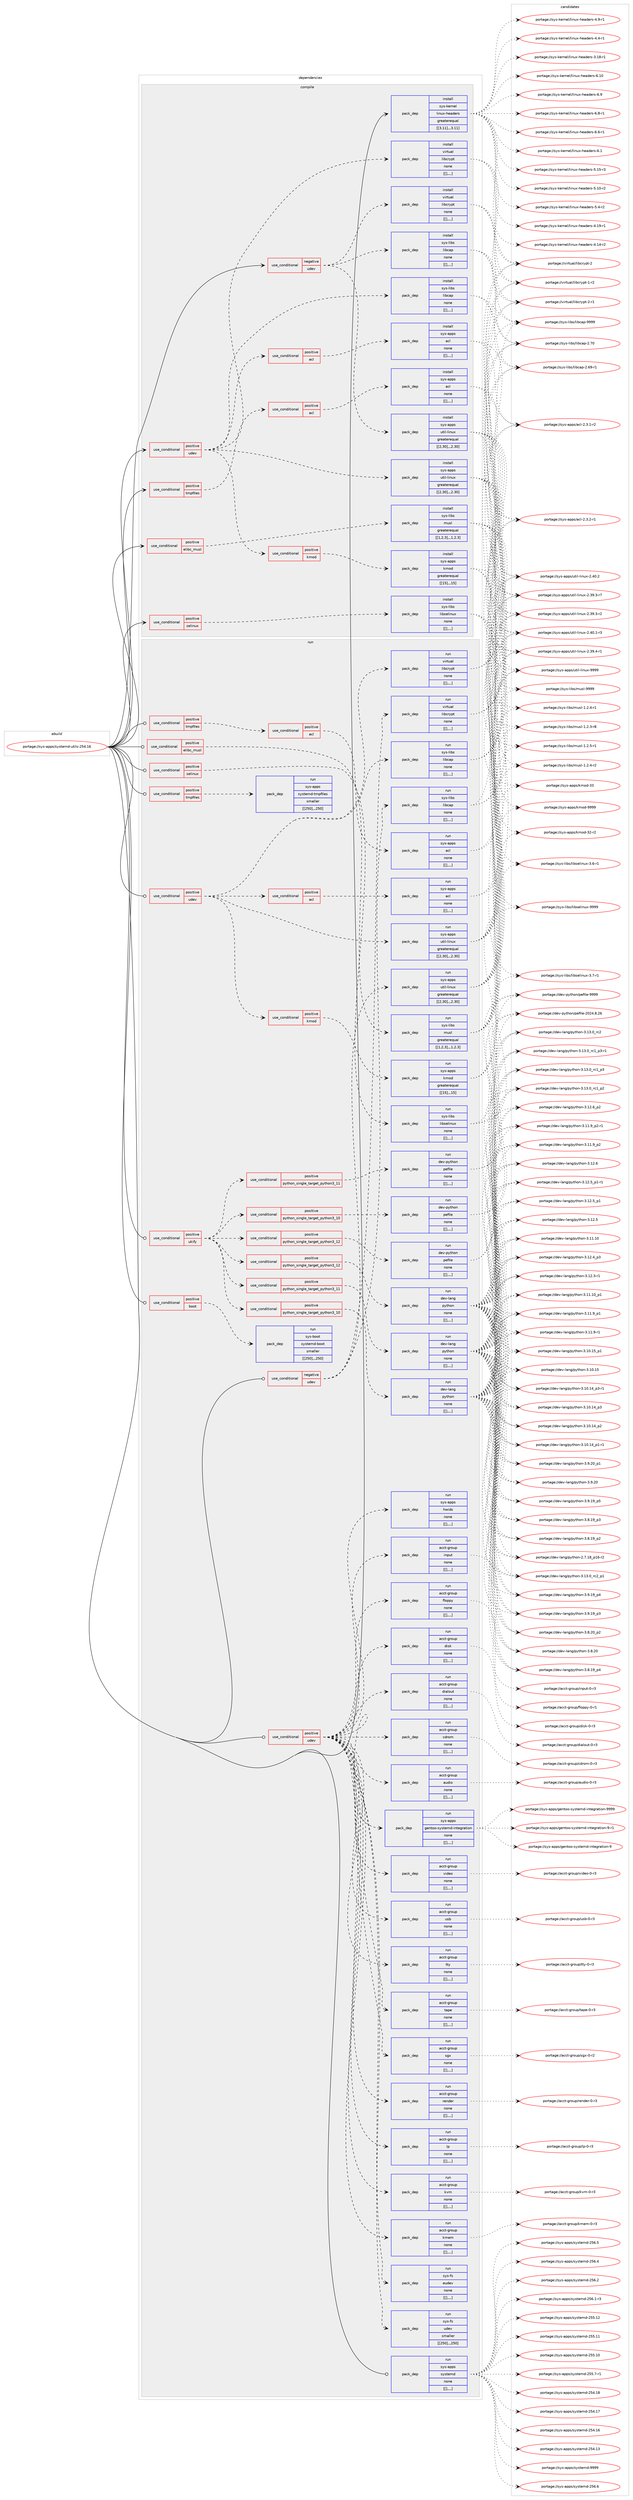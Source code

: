 digraph prolog {

# *************
# Graph options
# *************

newrank=true;
concentrate=true;
compound=true;
graph [rankdir=LR,fontname=Helvetica,fontsize=10,ranksep=1.5];#, ranksep=2.5, nodesep=0.2];
edge  [arrowhead=vee];
node  [fontname=Helvetica,fontsize=10];

# **********
# The ebuild
# **********

subgraph cluster_leftcol {
color=gray;
label=<<i>ebuild</i>>;
id [label="portage://sys-apps/systemd-utils-254.16", color=red, width=4, href="../sys-apps/systemd-utils-254.16.svg"];
}

# ****************
# The dependencies
# ****************

subgraph cluster_midcol {
color=gray;
label=<<i>dependencies</i>>;
subgraph cluster_compile {
fillcolor="#eeeeee";
style=filled;
label=<<i>compile</i>>;
subgraph cond7884 {
dependency20922 [label=<<TABLE BORDER="0" CELLBORDER="1" CELLSPACING="0" CELLPADDING="4"><TR><TD ROWSPAN="3" CELLPADDING="10">use_conditional</TD></TR><TR><TD>negative</TD></TR><TR><TD>udev</TD></TR></TABLE>>, shape=none, color=red];
subgraph pack12982 {
dependency20923 [label=<<TABLE BORDER="0" CELLBORDER="1" CELLSPACING="0" CELLPADDING="4" WIDTH="220"><TR><TD ROWSPAN="6" CELLPADDING="30">pack_dep</TD></TR><TR><TD WIDTH="110">install</TD></TR><TR><TD>sys-apps</TD></TR><TR><TD>util-linux</TD></TR><TR><TD>greaterequal</TD></TR><TR><TD>[[2,30],,,2.30]</TD></TR></TABLE>>, shape=none, color=blue];
}
dependency20922:e -> dependency20923:w [weight=20,style="dashed",arrowhead="vee"];
subgraph pack12983 {
dependency20924 [label=<<TABLE BORDER="0" CELLBORDER="1" CELLSPACING="0" CELLPADDING="4" WIDTH="220"><TR><TD ROWSPAN="6" CELLPADDING="30">pack_dep</TD></TR><TR><TD WIDTH="110">install</TD></TR><TR><TD>sys-libs</TD></TR><TR><TD>libcap</TD></TR><TR><TD>none</TD></TR><TR><TD>[[],,,,]</TD></TR></TABLE>>, shape=none, color=blue];
}
dependency20922:e -> dependency20924:w [weight=20,style="dashed",arrowhead="vee"];
subgraph pack12984 {
dependency20925 [label=<<TABLE BORDER="0" CELLBORDER="1" CELLSPACING="0" CELLPADDING="4" WIDTH="220"><TR><TD ROWSPAN="6" CELLPADDING="30">pack_dep</TD></TR><TR><TD WIDTH="110">install</TD></TR><TR><TD>virtual</TD></TR><TR><TD>libcrypt</TD></TR><TR><TD>none</TD></TR><TR><TD>[[],,,,]</TD></TR></TABLE>>, shape=none, color=blue];
}
dependency20922:e -> dependency20925:w [weight=20,style="dashed",arrowhead="vee"];
}
id:e -> dependency20922:w [weight=20,style="solid",arrowhead="vee"];
subgraph cond7885 {
dependency20926 [label=<<TABLE BORDER="0" CELLBORDER="1" CELLSPACING="0" CELLPADDING="4"><TR><TD ROWSPAN="3" CELLPADDING="10">use_conditional</TD></TR><TR><TD>positive</TD></TR><TR><TD>elibc_musl</TD></TR></TABLE>>, shape=none, color=red];
subgraph pack12985 {
dependency20927 [label=<<TABLE BORDER="0" CELLBORDER="1" CELLSPACING="0" CELLPADDING="4" WIDTH="220"><TR><TD ROWSPAN="6" CELLPADDING="30">pack_dep</TD></TR><TR><TD WIDTH="110">install</TD></TR><TR><TD>sys-libs</TD></TR><TR><TD>musl</TD></TR><TR><TD>greaterequal</TD></TR><TR><TD>[[1,2,3],,,1.2.3]</TD></TR></TABLE>>, shape=none, color=blue];
}
dependency20926:e -> dependency20927:w [weight=20,style="dashed",arrowhead="vee"];
}
id:e -> dependency20926:w [weight=20,style="solid",arrowhead="vee"];
subgraph cond7886 {
dependency20928 [label=<<TABLE BORDER="0" CELLBORDER="1" CELLSPACING="0" CELLPADDING="4"><TR><TD ROWSPAN="3" CELLPADDING="10">use_conditional</TD></TR><TR><TD>positive</TD></TR><TR><TD>selinux</TD></TR></TABLE>>, shape=none, color=red];
subgraph pack12986 {
dependency20929 [label=<<TABLE BORDER="0" CELLBORDER="1" CELLSPACING="0" CELLPADDING="4" WIDTH="220"><TR><TD ROWSPAN="6" CELLPADDING="30">pack_dep</TD></TR><TR><TD WIDTH="110">install</TD></TR><TR><TD>sys-libs</TD></TR><TR><TD>libselinux</TD></TR><TR><TD>none</TD></TR><TR><TD>[[],,,,]</TD></TR></TABLE>>, shape=none, color=blue];
}
dependency20928:e -> dependency20929:w [weight=20,style="dashed",arrowhead="vee"];
}
id:e -> dependency20928:w [weight=20,style="solid",arrowhead="vee"];
subgraph cond7887 {
dependency20930 [label=<<TABLE BORDER="0" CELLBORDER="1" CELLSPACING="0" CELLPADDING="4"><TR><TD ROWSPAN="3" CELLPADDING="10">use_conditional</TD></TR><TR><TD>positive</TD></TR><TR><TD>tmpfiles</TD></TR></TABLE>>, shape=none, color=red];
subgraph cond7888 {
dependency20931 [label=<<TABLE BORDER="0" CELLBORDER="1" CELLSPACING="0" CELLPADDING="4"><TR><TD ROWSPAN="3" CELLPADDING="10">use_conditional</TD></TR><TR><TD>positive</TD></TR><TR><TD>acl</TD></TR></TABLE>>, shape=none, color=red];
subgraph pack12987 {
dependency20932 [label=<<TABLE BORDER="0" CELLBORDER="1" CELLSPACING="0" CELLPADDING="4" WIDTH="220"><TR><TD ROWSPAN="6" CELLPADDING="30">pack_dep</TD></TR><TR><TD WIDTH="110">install</TD></TR><TR><TD>sys-apps</TD></TR><TR><TD>acl</TD></TR><TR><TD>none</TD></TR><TR><TD>[[],,,,]</TD></TR></TABLE>>, shape=none, color=blue];
}
dependency20931:e -> dependency20932:w [weight=20,style="dashed",arrowhead="vee"];
}
dependency20930:e -> dependency20931:w [weight=20,style="dashed",arrowhead="vee"];
}
id:e -> dependency20930:w [weight=20,style="solid",arrowhead="vee"];
subgraph cond7889 {
dependency20933 [label=<<TABLE BORDER="0" CELLBORDER="1" CELLSPACING="0" CELLPADDING="4"><TR><TD ROWSPAN="3" CELLPADDING="10">use_conditional</TD></TR><TR><TD>positive</TD></TR><TR><TD>udev</TD></TR></TABLE>>, shape=none, color=red];
subgraph pack12988 {
dependency20934 [label=<<TABLE BORDER="0" CELLBORDER="1" CELLSPACING="0" CELLPADDING="4" WIDTH="220"><TR><TD ROWSPAN="6" CELLPADDING="30">pack_dep</TD></TR><TR><TD WIDTH="110">install</TD></TR><TR><TD>sys-apps</TD></TR><TR><TD>util-linux</TD></TR><TR><TD>greaterequal</TD></TR><TR><TD>[[2,30],,,2.30]</TD></TR></TABLE>>, shape=none, color=blue];
}
dependency20933:e -> dependency20934:w [weight=20,style="dashed",arrowhead="vee"];
subgraph pack12989 {
dependency20935 [label=<<TABLE BORDER="0" CELLBORDER="1" CELLSPACING="0" CELLPADDING="4" WIDTH="220"><TR><TD ROWSPAN="6" CELLPADDING="30">pack_dep</TD></TR><TR><TD WIDTH="110">install</TD></TR><TR><TD>sys-libs</TD></TR><TR><TD>libcap</TD></TR><TR><TD>none</TD></TR><TR><TD>[[],,,,]</TD></TR></TABLE>>, shape=none, color=blue];
}
dependency20933:e -> dependency20935:w [weight=20,style="dashed",arrowhead="vee"];
subgraph pack12990 {
dependency20936 [label=<<TABLE BORDER="0" CELLBORDER="1" CELLSPACING="0" CELLPADDING="4" WIDTH="220"><TR><TD ROWSPAN="6" CELLPADDING="30">pack_dep</TD></TR><TR><TD WIDTH="110">install</TD></TR><TR><TD>virtual</TD></TR><TR><TD>libcrypt</TD></TR><TR><TD>none</TD></TR><TR><TD>[[],,,,]</TD></TR></TABLE>>, shape=none, color=blue];
}
dependency20933:e -> dependency20936:w [weight=20,style="dashed",arrowhead="vee"];
subgraph cond7890 {
dependency20937 [label=<<TABLE BORDER="0" CELLBORDER="1" CELLSPACING="0" CELLPADDING="4"><TR><TD ROWSPAN="3" CELLPADDING="10">use_conditional</TD></TR><TR><TD>positive</TD></TR><TR><TD>acl</TD></TR></TABLE>>, shape=none, color=red];
subgraph pack12991 {
dependency20938 [label=<<TABLE BORDER="0" CELLBORDER="1" CELLSPACING="0" CELLPADDING="4" WIDTH="220"><TR><TD ROWSPAN="6" CELLPADDING="30">pack_dep</TD></TR><TR><TD WIDTH="110">install</TD></TR><TR><TD>sys-apps</TD></TR><TR><TD>acl</TD></TR><TR><TD>none</TD></TR><TR><TD>[[],,,,]</TD></TR></TABLE>>, shape=none, color=blue];
}
dependency20937:e -> dependency20938:w [weight=20,style="dashed",arrowhead="vee"];
}
dependency20933:e -> dependency20937:w [weight=20,style="dashed",arrowhead="vee"];
subgraph cond7891 {
dependency20939 [label=<<TABLE BORDER="0" CELLBORDER="1" CELLSPACING="0" CELLPADDING="4"><TR><TD ROWSPAN="3" CELLPADDING="10">use_conditional</TD></TR><TR><TD>positive</TD></TR><TR><TD>kmod</TD></TR></TABLE>>, shape=none, color=red];
subgraph pack12992 {
dependency20940 [label=<<TABLE BORDER="0" CELLBORDER="1" CELLSPACING="0" CELLPADDING="4" WIDTH="220"><TR><TD ROWSPAN="6" CELLPADDING="30">pack_dep</TD></TR><TR><TD WIDTH="110">install</TD></TR><TR><TD>sys-apps</TD></TR><TR><TD>kmod</TD></TR><TR><TD>greaterequal</TD></TR><TR><TD>[[15],,,15]</TD></TR></TABLE>>, shape=none, color=blue];
}
dependency20939:e -> dependency20940:w [weight=20,style="dashed",arrowhead="vee"];
}
dependency20933:e -> dependency20939:w [weight=20,style="dashed",arrowhead="vee"];
}
id:e -> dependency20933:w [weight=20,style="solid",arrowhead="vee"];
subgraph pack12993 {
dependency20941 [label=<<TABLE BORDER="0" CELLBORDER="1" CELLSPACING="0" CELLPADDING="4" WIDTH="220"><TR><TD ROWSPAN="6" CELLPADDING="30">pack_dep</TD></TR><TR><TD WIDTH="110">install</TD></TR><TR><TD>sys-kernel</TD></TR><TR><TD>linux-headers</TD></TR><TR><TD>greaterequal</TD></TR><TR><TD>[[3,11],,,3.11]</TD></TR></TABLE>>, shape=none, color=blue];
}
id:e -> dependency20941:w [weight=20,style="solid",arrowhead="vee"];
}
subgraph cluster_compileandrun {
fillcolor="#eeeeee";
style=filled;
label=<<i>compile and run</i>>;
}
subgraph cluster_run {
fillcolor="#eeeeee";
style=filled;
label=<<i>run</i>>;
subgraph cond7892 {
dependency20942 [label=<<TABLE BORDER="0" CELLBORDER="1" CELLSPACING="0" CELLPADDING="4"><TR><TD ROWSPAN="3" CELLPADDING="10">use_conditional</TD></TR><TR><TD>negative</TD></TR><TR><TD>udev</TD></TR></TABLE>>, shape=none, color=red];
subgraph pack12994 {
dependency20943 [label=<<TABLE BORDER="0" CELLBORDER="1" CELLSPACING="0" CELLPADDING="4" WIDTH="220"><TR><TD ROWSPAN="6" CELLPADDING="30">pack_dep</TD></TR><TR><TD WIDTH="110">run</TD></TR><TR><TD>sys-apps</TD></TR><TR><TD>util-linux</TD></TR><TR><TD>greaterequal</TD></TR><TR><TD>[[2,30],,,2.30]</TD></TR></TABLE>>, shape=none, color=blue];
}
dependency20942:e -> dependency20943:w [weight=20,style="dashed",arrowhead="vee"];
subgraph pack12995 {
dependency20944 [label=<<TABLE BORDER="0" CELLBORDER="1" CELLSPACING="0" CELLPADDING="4" WIDTH="220"><TR><TD ROWSPAN="6" CELLPADDING="30">pack_dep</TD></TR><TR><TD WIDTH="110">run</TD></TR><TR><TD>sys-libs</TD></TR><TR><TD>libcap</TD></TR><TR><TD>none</TD></TR><TR><TD>[[],,,,]</TD></TR></TABLE>>, shape=none, color=blue];
}
dependency20942:e -> dependency20944:w [weight=20,style="dashed",arrowhead="vee"];
subgraph pack12996 {
dependency20945 [label=<<TABLE BORDER="0" CELLBORDER="1" CELLSPACING="0" CELLPADDING="4" WIDTH="220"><TR><TD ROWSPAN="6" CELLPADDING="30">pack_dep</TD></TR><TR><TD WIDTH="110">run</TD></TR><TR><TD>virtual</TD></TR><TR><TD>libcrypt</TD></TR><TR><TD>none</TD></TR><TR><TD>[[],,,,]</TD></TR></TABLE>>, shape=none, color=blue];
}
dependency20942:e -> dependency20945:w [weight=20,style="dashed",arrowhead="vee"];
}
id:e -> dependency20942:w [weight=20,style="solid",arrowhead="odot"];
subgraph cond7893 {
dependency20946 [label=<<TABLE BORDER="0" CELLBORDER="1" CELLSPACING="0" CELLPADDING="4"><TR><TD ROWSPAN="3" CELLPADDING="10">use_conditional</TD></TR><TR><TD>positive</TD></TR><TR><TD>boot</TD></TR></TABLE>>, shape=none, color=red];
subgraph pack12997 {
dependency20947 [label=<<TABLE BORDER="0" CELLBORDER="1" CELLSPACING="0" CELLPADDING="4" WIDTH="220"><TR><TD ROWSPAN="6" CELLPADDING="30">pack_dep</TD></TR><TR><TD WIDTH="110">run</TD></TR><TR><TD>sys-boot</TD></TR><TR><TD>systemd-boot</TD></TR><TR><TD>smaller</TD></TR><TR><TD>[[250],,,250]</TD></TR></TABLE>>, shape=none, color=blue];
}
dependency20946:e -> dependency20947:w [weight=20,style="dashed",arrowhead="vee"];
}
id:e -> dependency20946:w [weight=20,style="solid",arrowhead="odot"];
subgraph cond7894 {
dependency20948 [label=<<TABLE BORDER="0" CELLBORDER="1" CELLSPACING="0" CELLPADDING="4"><TR><TD ROWSPAN="3" CELLPADDING="10">use_conditional</TD></TR><TR><TD>positive</TD></TR><TR><TD>elibc_musl</TD></TR></TABLE>>, shape=none, color=red];
subgraph pack12998 {
dependency20949 [label=<<TABLE BORDER="0" CELLBORDER="1" CELLSPACING="0" CELLPADDING="4" WIDTH="220"><TR><TD ROWSPAN="6" CELLPADDING="30">pack_dep</TD></TR><TR><TD WIDTH="110">run</TD></TR><TR><TD>sys-libs</TD></TR><TR><TD>musl</TD></TR><TR><TD>greaterequal</TD></TR><TR><TD>[[1,2,3],,,1.2.3]</TD></TR></TABLE>>, shape=none, color=blue];
}
dependency20948:e -> dependency20949:w [weight=20,style="dashed",arrowhead="vee"];
}
id:e -> dependency20948:w [weight=20,style="solid",arrowhead="odot"];
subgraph cond7895 {
dependency20950 [label=<<TABLE BORDER="0" CELLBORDER="1" CELLSPACING="0" CELLPADDING="4"><TR><TD ROWSPAN="3" CELLPADDING="10">use_conditional</TD></TR><TR><TD>positive</TD></TR><TR><TD>selinux</TD></TR></TABLE>>, shape=none, color=red];
subgraph pack12999 {
dependency20951 [label=<<TABLE BORDER="0" CELLBORDER="1" CELLSPACING="0" CELLPADDING="4" WIDTH="220"><TR><TD ROWSPAN="6" CELLPADDING="30">pack_dep</TD></TR><TR><TD WIDTH="110">run</TD></TR><TR><TD>sys-libs</TD></TR><TR><TD>libselinux</TD></TR><TR><TD>none</TD></TR><TR><TD>[[],,,,]</TD></TR></TABLE>>, shape=none, color=blue];
}
dependency20950:e -> dependency20951:w [weight=20,style="dashed",arrowhead="vee"];
}
id:e -> dependency20950:w [weight=20,style="solid",arrowhead="odot"];
subgraph cond7896 {
dependency20952 [label=<<TABLE BORDER="0" CELLBORDER="1" CELLSPACING="0" CELLPADDING="4"><TR><TD ROWSPAN="3" CELLPADDING="10">use_conditional</TD></TR><TR><TD>positive</TD></TR><TR><TD>tmpfiles</TD></TR></TABLE>>, shape=none, color=red];
subgraph cond7897 {
dependency20953 [label=<<TABLE BORDER="0" CELLBORDER="1" CELLSPACING="0" CELLPADDING="4"><TR><TD ROWSPAN="3" CELLPADDING="10">use_conditional</TD></TR><TR><TD>positive</TD></TR><TR><TD>acl</TD></TR></TABLE>>, shape=none, color=red];
subgraph pack13000 {
dependency20954 [label=<<TABLE BORDER="0" CELLBORDER="1" CELLSPACING="0" CELLPADDING="4" WIDTH="220"><TR><TD ROWSPAN="6" CELLPADDING="30">pack_dep</TD></TR><TR><TD WIDTH="110">run</TD></TR><TR><TD>sys-apps</TD></TR><TR><TD>acl</TD></TR><TR><TD>none</TD></TR><TR><TD>[[],,,,]</TD></TR></TABLE>>, shape=none, color=blue];
}
dependency20953:e -> dependency20954:w [weight=20,style="dashed",arrowhead="vee"];
}
dependency20952:e -> dependency20953:w [weight=20,style="dashed",arrowhead="vee"];
}
id:e -> dependency20952:w [weight=20,style="solid",arrowhead="odot"];
subgraph cond7898 {
dependency20955 [label=<<TABLE BORDER="0" CELLBORDER="1" CELLSPACING="0" CELLPADDING="4"><TR><TD ROWSPAN="3" CELLPADDING="10">use_conditional</TD></TR><TR><TD>positive</TD></TR><TR><TD>tmpfiles</TD></TR></TABLE>>, shape=none, color=red];
subgraph pack13001 {
dependency20956 [label=<<TABLE BORDER="0" CELLBORDER="1" CELLSPACING="0" CELLPADDING="4" WIDTH="220"><TR><TD ROWSPAN="6" CELLPADDING="30">pack_dep</TD></TR><TR><TD WIDTH="110">run</TD></TR><TR><TD>sys-apps</TD></TR><TR><TD>systemd-tmpfiles</TD></TR><TR><TD>smaller</TD></TR><TR><TD>[[250],,,250]</TD></TR></TABLE>>, shape=none, color=blue];
}
dependency20955:e -> dependency20956:w [weight=20,style="dashed",arrowhead="vee"];
}
id:e -> dependency20955:w [weight=20,style="solid",arrowhead="odot"];
subgraph cond7899 {
dependency20957 [label=<<TABLE BORDER="0" CELLBORDER="1" CELLSPACING="0" CELLPADDING="4"><TR><TD ROWSPAN="3" CELLPADDING="10">use_conditional</TD></TR><TR><TD>positive</TD></TR><TR><TD>udev</TD></TR></TABLE>>, shape=none, color=red];
subgraph pack13002 {
dependency20958 [label=<<TABLE BORDER="0" CELLBORDER="1" CELLSPACING="0" CELLPADDING="4" WIDTH="220"><TR><TD ROWSPAN="6" CELLPADDING="30">pack_dep</TD></TR><TR><TD WIDTH="110">run</TD></TR><TR><TD>acct-group</TD></TR><TR><TD>audio</TD></TR><TR><TD>none</TD></TR><TR><TD>[[],,,,]</TD></TR></TABLE>>, shape=none, color=blue];
}
dependency20957:e -> dependency20958:w [weight=20,style="dashed",arrowhead="vee"];
subgraph pack13003 {
dependency20959 [label=<<TABLE BORDER="0" CELLBORDER="1" CELLSPACING="0" CELLPADDING="4" WIDTH="220"><TR><TD ROWSPAN="6" CELLPADDING="30">pack_dep</TD></TR><TR><TD WIDTH="110">run</TD></TR><TR><TD>acct-group</TD></TR><TR><TD>cdrom</TD></TR><TR><TD>none</TD></TR><TR><TD>[[],,,,]</TD></TR></TABLE>>, shape=none, color=blue];
}
dependency20957:e -> dependency20959:w [weight=20,style="dashed",arrowhead="vee"];
subgraph pack13004 {
dependency20960 [label=<<TABLE BORDER="0" CELLBORDER="1" CELLSPACING="0" CELLPADDING="4" WIDTH="220"><TR><TD ROWSPAN="6" CELLPADDING="30">pack_dep</TD></TR><TR><TD WIDTH="110">run</TD></TR><TR><TD>acct-group</TD></TR><TR><TD>dialout</TD></TR><TR><TD>none</TD></TR><TR><TD>[[],,,,]</TD></TR></TABLE>>, shape=none, color=blue];
}
dependency20957:e -> dependency20960:w [weight=20,style="dashed",arrowhead="vee"];
subgraph pack13005 {
dependency20961 [label=<<TABLE BORDER="0" CELLBORDER="1" CELLSPACING="0" CELLPADDING="4" WIDTH="220"><TR><TD ROWSPAN="6" CELLPADDING="30">pack_dep</TD></TR><TR><TD WIDTH="110">run</TD></TR><TR><TD>acct-group</TD></TR><TR><TD>disk</TD></TR><TR><TD>none</TD></TR><TR><TD>[[],,,,]</TD></TR></TABLE>>, shape=none, color=blue];
}
dependency20957:e -> dependency20961:w [weight=20,style="dashed",arrowhead="vee"];
subgraph pack13006 {
dependency20962 [label=<<TABLE BORDER="0" CELLBORDER="1" CELLSPACING="0" CELLPADDING="4" WIDTH="220"><TR><TD ROWSPAN="6" CELLPADDING="30">pack_dep</TD></TR><TR><TD WIDTH="110">run</TD></TR><TR><TD>acct-group</TD></TR><TR><TD>floppy</TD></TR><TR><TD>none</TD></TR><TR><TD>[[],,,,]</TD></TR></TABLE>>, shape=none, color=blue];
}
dependency20957:e -> dependency20962:w [weight=20,style="dashed",arrowhead="vee"];
subgraph pack13007 {
dependency20963 [label=<<TABLE BORDER="0" CELLBORDER="1" CELLSPACING="0" CELLPADDING="4" WIDTH="220"><TR><TD ROWSPAN="6" CELLPADDING="30">pack_dep</TD></TR><TR><TD WIDTH="110">run</TD></TR><TR><TD>acct-group</TD></TR><TR><TD>input</TD></TR><TR><TD>none</TD></TR><TR><TD>[[],,,,]</TD></TR></TABLE>>, shape=none, color=blue];
}
dependency20957:e -> dependency20963:w [weight=20,style="dashed",arrowhead="vee"];
subgraph pack13008 {
dependency20964 [label=<<TABLE BORDER="0" CELLBORDER="1" CELLSPACING="0" CELLPADDING="4" WIDTH="220"><TR><TD ROWSPAN="6" CELLPADDING="30">pack_dep</TD></TR><TR><TD WIDTH="110">run</TD></TR><TR><TD>acct-group</TD></TR><TR><TD>kmem</TD></TR><TR><TD>none</TD></TR><TR><TD>[[],,,,]</TD></TR></TABLE>>, shape=none, color=blue];
}
dependency20957:e -> dependency20964:w [weight=20,style="dashed",arrowhead="vee"];
subgraph pack13009 {
dependency20965 [label=<<TABLE BORDER="0" CELLBORDER="1" CELLSPACING="0" CELLPADDING="4" WIDTH="220"><TR><TD ROWSPAN="6" CELLPADDING="30">pack_dep</TD></TR><TR><TD WIDTH="110">run</TD></TR><TR><TD>acct-group</TD></TR><TR><TD>kvm</TD></TR><TR><TD>none</TD></TR><TR><TD>[[],,,,]</TD></TR></TABLE>>, shape=none, color=blue];
}
dependency20957:e -> dependency20965:w [weight=20,style="dashed",arrowhead="vee"];
subgraph pack13010 {
dependency20966 [label=<<TABLE BORDER="0" CELLBORDER="1" CELLSPACING="0" CELLPADDING="4" WIDTH="220"><TR><TD ROWSPAN="6" CELLPADDING="30">pack_dep</TD></TR><TR><TD WIDTH="110">run</TD></TR><TR><TD>acct-group</TD></TR><TR><TD>lp</TD></TR><TR><TD>none</TD></TR><TR><TD>[[],,,,]</TD></TR></TABLE>>, shape=none, color=blue];
}
dependency20957:e -> dependency20966:w [weight=20,style="dashed",arrowhead="vee"];
subgraph pack13011 {
dependency20967 [label=<<TABLE BORDER="0" CELLBORDER="1" CELLSPACING="0" CELLPADDING="4" WIDTH="220"><TR><TD ROWSPAN="6" CELLPADDING="30">pack_dep</TD></TR><TR><TD WIDTH="110">run</TD></TR><TR><TD>acct-group</TD></TR><TR><TD>render</TD></TR><TR><TD>none</TD></TR><TR><TD>[[],,,,]</TD></TR></TABLE>>, shape=none, color=blue];
}
dependency20957:e -> dependency20967:w [weight=20,style="dashed",arrowhead="vee"];
subgraph pack13012 {
dependency20968 [label=<<TABLE BORDER="0" CELLBORDER="1" CELLSPACING="0" CELLPADDING="4" WIDTH="220"><TR><TD ROWSPAN="6" CELLPADDING="30">pack_dep</TD></TR><TR><TD WIDTH="110">run</TD></TR><TR><TD>acct-group</TD></TR><TR><TD>sgx</TD></TR><TR><TD>none</TD></TR><TR><TD>[[],,,,]</TD></TR></TABLE>>, shape=none, color=blue];
}
dependency20957:e -> dependency20968:w [weight=20,style="dashed",arrowhead="vee"];
subgraph pack13013 {
dependency20969 [label=<<TABLE BORDER="0" CELLBORDER="1" CELLSPACING="0" CELLPADDING="4" WIDTH="220"><TR><TD ROWSPAN="6" CELLPADDING="30">pack_dep</TD></TR><TR><TD WIDTH="110">run</TD></TR><TR><TD>acct-group</TD></TR><TR><TD>tape</TD></TR><TR><TD>none</TD></TR><TR><TD>[[],,,,]</TD></TR></TABLE>>, shape=none, color=blue];
}
dependency20957:e -> dependency20969:w [weight=20,style="dashed",arrowhead="vee"];
subgraph pack13014 {
dependency20970 [label=<<TABLE BORDER="0" CELLBORDER="1" CELLSPACING="0" CELLPADDING="4" WIDTH="220"><TR><TD ROWSPAN="6" CELLPADDING="30">pack_dep</TD></TR><TR><TD WIDTH="110">run</TD></TR><TR><TD>acct-group</TD></TR><TR><TD>tty</TD></TR><TR><TD>none</TD></TR><TR><TD>[[],,,,]</TD></TR></TABLE>>, shape=none, color=blue];
}
dependency20957:e -> dependency20970:w [weight=20,style="dashed",arrowhead="vee"];
subgraph pack13015 {
dependency20971 [label=<<TABLE BORDER="0" CELLBORDER="1" CELLSPACING="0" CELLPADDING="4" WIDTH="220"><TR><TD ROWSPAN="6" CELLPADDING="30">pack_dep</TD></TR><TR><TD WIDTH="110">run</TD></TR><TR><TD>acct-group</TD></TR><TR><TD>usb</TD></TR><TR><TD>none</TD></TR><TR><TD>[[],,,,]</TD></TR></TABLE>>, shape=none, color=blue];
}
dependency20957:e -> dependency20971:w [weight=20,style="dashed",arrowhead="vee"];
subgraph pack13016 {
dependency20972 [label=<<TABLE BORDER="0" CELLBORDER="1" CELLSPACING="0" CELLPADDING="4" WIDTH="220"><TR><TD ROWSPAN="6" CELLPADDING="30">pack_dep</TD></TR><TR><TD WIDTH="110">run</TD></TR><TR><TD>acct-group</TD></TR><TR><TD>video</TD></TR><TR><TD>none</TD></TR><TR><TD>[[],,,,]</TD></TR></TABLE>>, shape=none, color=blue];
}
dependency20957:e -> dependency20972:w [weight=20,style="dashed",arrowhead="vee"];
subgraph pack13017 {
dependency20973 [label=<<TABLE BORDER="0" CELLBORDER="1" CELLSPACING="0" CELLPADDING="4" WIDTH="220"><TR><TD ROWSPAN="6" CELLPADDING="30">pack_dep</TD></TR><TR><TD WIDTH="110">run</TD></TR><TR><TD>sys-apps</TD></TR><TR><TD>gentoo-systemd-integration</TD></TR><TR><TD>none</TD></TR><TR><TD>[[],,,,]</TD></TR></TABLE>>, shape=none, color=blue];
}
dependency20957:e -> dependency20973:w [weight=20,style="dashed",arrowhead="vee"];
subgraph pack13018 {
dependency20974 [label=<<TABLE BORDER="0" CELLBORDER="1" CELLSPACING="0" CELLPADDING="4" WIDTH="220"><TR><TD ROWSPAN="6" CELLPADDING="30">pack_dep</TD></TR><TR><TD WIDTH="110">run</TD></TR><TR><TD>sys-apps</TD></TR><TR><TD>hwids</TD></TR><TR><TD>none</TD></TR><TR><TD>[[],,,,]</TD></TR></TABLE>>, shape=none, color=blue];
}
dependency20957:e -> dependency20974:w [weight=20,style="dashed",arrowhead="vee"];
subgraph pack13019 {
dependency20975 [label=<<TABLE BORDER="0" CELLBORDER="1" CELLSPACING="0" CELLPADDING="4" WIDTH="220"><TR><TD ROWSPAN="6" CELLPADDING="30">pack_dep</TD></TR><TR><TD WIDTH="110">run</TD></TR><TR><TD>sys-fs</TD></TR><TR><TD>udev</TD></TR><TR><TD>smaller</TD></TR><TR><TD>[[250],,,250]</TD></TR></TABLE>>, shape=none, color=blue];
}
dependency20957:e -> dependency20975:w [weight=20,style="dashed",arrowhead="vee"];
subgraph pack13020 {
dependency20976 [label=<<TABLE BORDER="0" CELLBORDER="1" CELLSPACING="0" CELLPADDING="4" WIDTH="220"><TR><TD ROWSPAN="6" CELLPADDING="30">pack_dep</TD></TR><TR><TD WIDTH="110">run</TD></TR><TR><TD>sys-fs</TD></TR><TR><TD>eudev</TD></TR><TR><TD>none</TD></TR><TR><TD>[[],,,,]</TD></TR></TABLE>>, shape=none, color=blue];
}
dependency20957:e -> dependency20976:w [weight=20,style="dashed",arrowhead="vee"];
}
id:e -> dependency20957:w [weight=20,style="solid",arrowhead="odot"];
subgraph cond7900 {
dependency20977 [label=<<TABLE BORDER="0" CELLBORDER="1" CELLSPACING="0" CELLPADDING="4"><TR><TD ROWSPAN="3" CELLPADDING="10">use_conditional</TD></TR><TR><TD>positive</TD></TR><TR><TD>udev</TD></TR></TABLE>>, shape=none, color=red];
subgraph pack13021 {
dependency20978 [label=<<TABLE BORDER="0" CELLBORDER="1" CELLSPACING="0" CELLPADDING="4" WIDTH="220"><TR><TD ROWSPAN="6" CELLPADDING="30">pack_dep</TD></TR><TR><TD WIDTH="110">run</TD></TR><TR><TD>sys-apps</TD></TR><TR><TD>util-linux</TD></TR><TR><TD>greaterequal</TD></TR><TR><TD>[[2,30],,,2.30]</TD></TR></TABLE>>, shape=none, color=blue];
}
dependency20977:e -> dependency20978:w [weight=20,style="dashed",arrowhead="vee"];
subgraph pack13022 {
dependency20979 [label=<<TABLE BORDER="0" CELLBORDER="1" CELLSPACING="0" CELLPADDING="4" WIDTH="220"><TR><TD ROWSPAN="6" CELLPADDING="30">pack_dep</TD></TR><TR><TD WIDTH="110">run</TD></TR><TR><TD>sys-libs</TD></TR><TR><TD>libcap</TD></TR><TR><TD>none</TD></TR><TR><TD>[[],,,,]</TD></TR></TABLE>>, shape=none, color=blue];
}
dependency20977:e -> dependency20979:w [weight=20,style="dashed",arrowhead="vee"];
subgraph pack13023 {
dependency20980 [label=<<TABLE BORDER="0" CELLBORDER="1" CELLSPACING="0" CELLPADDING="4" WIDTH="220"><TR><TD ROWSPAN="6" CELLPADDING="30">pack_dep</TD></TR><TR><TD WIDTH="110">run</TD></TR><TR><TD>virtual</TD></TR><TR><TD>libcrypt</TD></TR><TR><TD>none</TD></TR><TR><TD>[[],,,,]</TD></TR></TABLE>>, shape=none, color=blue];
}
dependency20977:e -> dependency20980:w [weight=20,style="dashed",arrowhead="vee"];
subgraph cond7901 {
dependency20981 [label=<<TABLE BORDER="0" CELLBORDER="1" CELLSPACING="0" CELLPADDING="4"><TR><TD ROWSPAN="3" CELLPADDING="10">use_conditional</TD></TR><TR><TD>positive</TD></TR><TR><TD>acl</TD></TR></TABLE>>, shape=none, color=red];
subgraph pack13024 {
dependency20982 [label=<<TABLE BORDER="0" CELLBORDER="1" CELLSPACING="0" CELLPADDING="4" WIDTH="220"><TR><TD ROWSPAN="6" CELLPADDING="30">pack_dep</TD></TR><TR><TD WIDTH="110">run</TD></TR><TR><TD>sys-apps</TD></TR><TR><TD>acl</TD></TR><TR><TD>none</TD></TR><TR><TD>[[],,,,]</TD></TR></TABLE>>, shape=none, color=blue];
}
dependency20981:e -> dependency20982:w [weight=20,style="dashed",arrowhead="vee"];
}
dependency20977:e -> dependency20981:w [weight=20,style="dashed",arrowhead="vee"];
subgraph cond7902 {
dependency20983 [label=<<TABLE BORDER="0" CELLBORDER="1" CELLSPACING="0" CELLPADDING="4"><TR><TD ROWSPAN="3" CELLPADDING="10">use_conditional</TD></TR><TR><TD>positive</TD></TR><TR><TD>kmod</TD></TR></TABLE>>, shape=none, color=red];
subgraph pack13025 {
dependency20984 [label=<<TABLE BORDER="0" CELLBORDER="1" CELLSPACING="0" CELLPADDING="4" WIDTH="220"><TR><TD ROWSPAN="6" CELLPADDING="30">pack_dep</TD></TR><TR><TD WIDTH="110">run</TD></TR><TR><TD>sys-apps</TD></TR><TR><TD>kmod</TD></TR><TR><TD>greaterequal</TD></TR><TR><TD>[[15],,,15]</TD></TR></TABLE>>, shape=none, color=blue];
}
dependency20983:e -> dependency20984:w [weight=20,style="dashed",arrowhead="vee"];
}
dependency20977:e -> dependency20983:w [weight=20,style="dashed",arrowhead="vee"];
}
id:e -> dependency20977:w [weight=20,style="solid",arrowhead="odot"];
subgraph cond7903 {
dependency20985 [label=<<TABLE BORDER="0" CELLBORDER="1" CELLSPACING="0" CELLPADDING="4"><TR><TD ROWSPAN="3" CELLPADDING="10">use_conditional</TD></TR><TR><TD>positive</TD></TR><TR><TD>ukify</TD></TR></TABLE>>, shape=none, color=red];
subgraph cond7904 {
dependency20986 [label=<<TABLE BORDER="0" CELLBORDER="1" CELLSPACING="0" CELLPADDING="4"><TR><TD ROWSPAN="3" CELLPADDING="10">use_conditional</TD></TR><TR><TD>positive</TD></TR><TR><TD>python_single_target_python3_10</TD></TR></TABLE>>, shape=none, color=red];
subgraph pack13026 {
dependency20987 [label=<<TABLE BORDER="0" CELLBORDER="1" CELLSPACING="0" CELLPADDING="4" WIDTH="220"><TR><TD ROWSPAN="6" CELLPADDING="30">pack_dep</TD></TR><TR><TD WIDTH="110">run</TD></TR><TR><TD>dev-lang</TD></TR><TR><TD>python</TD></TR><TR><TD>none</TD></TR><TR><TD>[[],,,,]</TD></TR></TABLE>>, shape=none, color=blue];
}
dependency20986:e -> dependency20987:w [weight=20,style="dashed",arrowhead="vee"];
}
dependency20985:e -> dependency20986:w [weight=20,style="dashed",arrowhead="vee"];
subgraph cond7905 {
dependency20988 [label=<<TABLE BORDER="0" CELLBORDER="1" CELLSPACING="0" CELLPADDING="4"><TR><TD ROWSPAN="3" CELLPADDING="10">use_conditional</TD></TR><TR><TD>positive</TD></TR><TR><TD>python_single_target_python3_11</TD></TR></TABLE>>, shape=none, color=red];
subgraph pack13027 {
dependency20989 [label=<<TABLE BORDER="0" CELLBORDER="1" CELLSPACING="0" CELLPADDING="4" WIDTH="220"><TR><TD ROWSPAN="6" CELLPADDING="30">pack_dep</TD></TR><TR><TD WIDTH="110">run</TD></TR><TR><TD>dev-lang</TD></TR><TR><TD>python</TD></TR><TR><TD>none</TD></TR><TR><TD>[[],,,,]</TD></TR></TABLE>>, shape=none, color=blue];
}
dependency20988:e -> dependency20989:w [weight=20,style="dashed",arrowhead="vee"];
}
dependency20985:e -> dependency20988:w [weight=20,style="dashed",arrowhead="vee"];
subgraph cond7906 {
dependency20990 [label=<<TABLE BORDER="0" CELLBORDER="1" CELLSPACING="0" CELLPADDING="4"><TR><TD ROWSPAN="3" CELLPADDING="10">use_conditional</TD></TR><TR><TD>positive</TD></TR><TR><TD>python_single_target_python3_12</TD></TR></TABLE>>, shape=none, color=red];
subgraph pack13028 {
dependency20991 [label=<<TABLE BORDER="0" CELLBORDER="1" CELLSPACING="0" CELLPADDING="4" WIDTH="220"><TR><TD ROWSPAN="6" CELLPADDING="30">pack_dep</TD></TR><TR><TD WIDTH="110">run</TD></TR><TR><TD>dev-lang</TD></TR><TR><TD>python</TD></TR><TR><TD>none</TD></TR><TR><TD>[[],,,,]</TD></TR></TABLE>>, shape=none, color=blue];
}
dependency20990:e -> dependency20991:w [weight=20,style="dashed",arrowhead="vee"];
}
dependency20985:e -> dependency20990:w [weight=20,style="dashed",arrowhead="vee"];
subgraph cond7907 {
dependency20992 [label=<<TABLE BORDER="0" CELLBORDER="1" CELLSPACING="0" CELLPADDING="4"><TR><TD ROWSPAN="3" CELLPADDING="10">use_conditional</TD></TR><TR><TD>positive</TD></TR><TR><TD>python_single_target_python3_10</TD></TR></TABLE>>, shape=none, color=red];
subgraph pack13029 {
dependency20993 [label=<<TABLE BORDER="0" CELLBORDER="1" CELLSPACING="0" CELLPADDING="4" WIDTH="220"><TR><TD ROWSPAN="6" CELLPADDING="30">pack_dep</TD></TR><TR><TD WIDTH="110">run</TD></TR><TR><TD>dev-python</TD></TR><TR><TD>pefile</TD></TR><TR><TD>none</TD></TR><TR><TD>[[],,,,]</TD></TR></TABLE>>, shape=none, color=blue];
}
dependency20992:e -> dependency20993:w [weight=20,style="dashed",arrowhead="vee"];
}
dependency20985:e -> dependency20992:w [weight=20,style="dashed",arrowhead="vee"];
subgraph cond7908 {
dependency20994 [label=<<TABLE BORDER="0" CELLBORDER="1" CELLSPACING="0" CELLPADDING="4"><TR><TD ROWSPAN="3" CELLPADDING="10">use_conditional</TD></TR><TR><TD>positive</TD></TR><TR><TD>python_single_target_python3_11</TD></TR></TABLE>>, shape=none, color=red];
subgraph pack13030 {
dependency20995 [label=<<TABLE BORDER="0" CELLBORDER="1" CELLSPACING="0" CELLPADDING="4" WIDTH="220"><TR><TD ROWSPAN="6" CELLPADDING="30">pack_dep</TD></TR><TR><TD WIDTH="110">run</TD></TR><TR><TD>dev-python</TD></TR><TR><TD>pefile</TD></TR><TR><TD>none</TD></TR><TR><TD>[[],,,,]</TD></TR></TABLE>>, shape=none, color=blue];
}
dependency20994:e -> dependency20995:w [weight=20,style="dashed",arrowhead="vee"];
}
dependency20985:e -> dependency20994:w [weight=20,style="dashed",arrowhead="vee"];
subgraph cond7909 {
dependency20996 [label=<<TABLE BORDER="0" CELLBORDER="1" CELLSPACING="0" CELLPADDING="4"><TR><TD ROWSPAN="3" CELLPADDING="10">use_conditional</TD></TR><TR><TD>positive</TD></TR><TR><TD>python_single_target_python3_12</TD></TR></TABLE>>, shape=none, color=red];
subgraph pack13031 {
dependency20997 [label=<<TABLE BORDER="0" CELLBORDER="1" CELLSPACING="0" CELLPADDING="4" WIDTH="220"><TR><TD ROWSPAN="6" CELLPADDING="30">pack_dep</TD></TR><TR><TD WIDTH="110">run</TD></TR><TR><TD>dev-python</TD></TR><TR><TD>pefile</TD></TR><TR><TD>none</TD></TR><TR><TD>[[],,,,]</TD></TR></TABLE>>, shape=none, color=blue];
}
dependency20996:e -> dependency20997:w [weight=20,style="dashed",arrowhead="vee"];
}
dependency20985:e -> dependency20996:w [weight=20,style="dashed",arrowhead="vee"];
}
id:e -> dependency20985:w [weight=20,style="solid",arrowhead="odot"];
subgraph pack13032 {
dependency20998 [label=<<TABLE BORDER="0" CELLBORDER="1" CELLSPACING="0" CELLPADDING="4" WIDTH="220"><TR><TD ROWSPAN="6" CELLPADDING="30">pack_dep</TD></TR><TR><TD WIDTH="110">run</TD></TR><TR><TD>sys-apps</TD></TR><TR><TD>systemd</TD></TR><TR><TD>none</TD></TR><TR><TD>[[],,,,]</TD></TR></TABLE>>, shape=none, color=blue];
}
id:e -> dependency20998:w [weight=20,style="solid",arrowhead="odot"];
}
}

# **************
# The candidates
# **************

subgraph cluster_choices {
rank=same;
color=gray;
label=<<i>candidates</i>>;

subgraph choice12982 {
color=black;
nodesep=1;
choice115121115459711211211547117116105108451081051101171204557575757 [label="portage://sys-apps/util-linux-9999", color=red, width=4,href="../sys-apps/util-linux-9999.svg"];
choice1151211154597112112115471171161051084510810511011712045504652484650 [label="portage://sys-apps/util-linux-2.40.2", color=red, width=4,href="../sys-apps/util-linux-2.40.2.svg"];
choice11512111545971121121154711711610510845108105110117120455046524846494511451 [label="portage://sys-apps/util-linux-2.40.1-r3", color=red, width=4,href="../sys-apps/util-linux-2.40.1-r3.svg"];
choice11512111545971121121154711711610510845108105110117120455046515746524511449 [label="portage://sys-apps/util-linux-2.39.4-r1", color=red, width=4,href="../sys-apps/util-linux-2.39.4-r1.svg"];
choice11512111545971121121154711711610510845108105110117120455046515746514511455 [label="portage://sys-apps/util-linux-2.39.3-r7", color=red, width=4,href="../sys-apps/util-linux-2.39.3-r7.svg"];
choice11512111545971121121154711711610510845108105110117120455046515746514511450 [label="portage://sys-apps/util-linux-2.39.3-r2", color=red, width=4,href="../sys-apps/util-linux-2.39.3-r2.svg"];
dependency20923:e -> choice115121115459711211211547117116105108451081051101171204557575757:w [style=dotted,weight="100"];
dependency20923:e -> choice1151211154597112112115471171161051084510810511011712045504652484650:w [style=dotted,weight="100"];
dependency20923:e -> choice11512111545971121121154711711610510845108105110117120455046524846494511451:w [style=dotted,weight="100"];
dependency20923:e -> choice11512111545971121121154711711610510845108105110117120455046515746524511449:w [style=dotted,weight="100"];
dependency20923:e -> choice11512111545971121121154711711610510845108105110117120455046515746514511455:w [style=dotted,weight="100"];
dependency20923:e -> choice11512111545971121121154711711610510845108105110117120455046515746514511450:w [style=dotted,weight="100"];
}
subgraph choice12983 {
color=black;
nodesep=1;
choice1151211154510810598115471081059899971124557575757 [label="portage://sys-libs/libcap-9999", color=red, width=4,href="../sys-libs/libcap-9999.svg"];
choice1151211154510810598115471081059899971124550465548 [label="portage://sys-libs/libcap-2.70", color=red, width=4,href="../sys-libs/libcap-2.70.svg"];
choice11512111545108105981154710810598999711245504654574511449 [label="portage://sys-libs/libcap-2.69-r1", color=red, width=4,href="../sys-libs/libcap-2.69-r1.svg"];
dependency20924:e -> choice1151211154510810598115471081059899971124557575757:w [style=dotted,weight="100"];
dependency20924:e -> choice1151211154510810598115471081059899971124550465548:w [style=dotted,weight="100"];
dependency20924:e -> choice11512111545108105981154710810598999711245504654574511449:w [style=dotted,weight="100"];
}
subgraph choice12984 {
color=black;
nodesep=1;
choice1181051141161179710847108105989911412111211645504511449 [label="portage://virtual/libcrypt-2-r1", color=red, width=4,href="../virtual/libcrypt-2-r1.svg"];
choice118105114116117971084710810598991141211121164550 [label="portage://virtual/libcrypt-2", color=red, width=4,href="../virtual/libcrypt-2.svg"];
choice1181051141161179710847108105989911412111211645494511450 [label="portage://virtual/libcrypt-1-r2", color=red, width=4,href="../virtual/libcrypt-1-r2.svg"];
dependency20925:e -> choice1181051141161179710847108105989911412111211645504511449:w [style=dotted,weight="100"];
dependency20925:e -> choice118105114116117971084710810598991141211121164550:w [style=dotted,weight="100"];
dependency20925:e -> choice1181051141161179710847108105989911412111211645494511450:w [style=dotted,weight="100"];
}
subgraph choice12985 {
color=black;
nodesep=1;
choice1151211154510810598115471091171151084557575757 [label="portage://sys-libs/musl-9999", color=red, width=4,href="../sys-libs/musl-9999.svg"];
choice1151211154510810598115471091171151084549465046534511449 [label="portage://sys-libs/musl-1.2.5-r1", color=red, width=4,href="../sys-libs/musl-1.2.5-r1.svg"];
choice1151211154510810598115471091171151084549465046524511450 [label="portage://sys-libs/musl-1.2.4-r2", color=red, width=4,href="../sys-libs/musl-1.2.4-r2.svg"];
choice1151211154510810598115471091171151084549465046524511449 [label="portage://sys-libs/musl-1.2.4-r1", color=red, width=4,href="../sys-libs/musl-1.2.4-r1.svg"];
choice1151211154510810598115471091171151084549465046514511456 [label="portage://sys-libs/musl-1.2.3-r8", color=red, width=4,href="../sys-libs/musl-1.2.3-r8.svg"];
dependency20927:e -> choice1151211154510810598115471091171151084557575757:w [style=dotted,weight="100"];
dependency20927:e -> choice1151211154510810598115471091171151084549465046534511449:w [style=dotted,weight="100"];
dependency20927:e -> choice1151211154510810598115471091171151084549465046524511450:w [style=dotted,weight="100"];
dependency20927:e -> choice1151211154510810598115471091171151084549465046524511449:w [style=dotted,weight="100"];
dependency20927:e -> choice1151211154510810598115471091171151084549465046514511456:w [style=dotted,weight="100"];
}
subgraph choice12986 {
color=black;
nodesep=1;
choice115121115451081059811547108105981151011081051101171204557575757 [label="portage://sys-libs/libselinux-9999", color=red, width=4,href="../sys-libs/libselinux-9999.svg"];
choice11512111545108105981154710810598115101108105110117120455146554511449 [label="portage://sys-libs/libselinux-3.7-r1", color=red, width=4,href="../sys-libs/libselinux-3.7-r1.svg"];
choice11512111545108105981154710810598115101108105110117120455146544511449 [label="portage://sys-libs/libselinux-3.6-r1", color=red, width=4,href="../sys-libs/libselinux-3.6-r1.svg"];
dependency20929:e -> choice115121115451081059811547108105981151011081051101171204557575757:w [style=dotted,weight="100"];
dependency20929:e -> choice11512111545108105981154710810598115101108105110117120455146554511449:w [style=dotted,weight="100"];
dependency20929:e -> choice11512111545108105981154710810598115101108105110117120455146544511449:w [style=dotted,weight="100"];
}
subgraph choice12987 {
color=black;
nodesep=1;
choice11512111545971121121154797991084550465146504511449 [label="portage://sys-apps/acl-2.3.2-r1", color=red, width=4,href="../sys-apps/acl-2.3.2-r1.svg"];
choice11512111545971121121154797991084550465146494511450 [label="portage://sys-apps/acl-2.3.1-r2", color=red, width=4,href="../sys-apps/acl-2.3.1-r2.svg"];
dependency20932:e -> choice11512111545971121121154797991084550465146504511449:w [style=dotted,weight="100"];
dependency20932:e -> choice11512111545971121121154797991084550465146494511450:w [style=dotted,weight="100"];
}
subgraph choice12988 {
color=black;
nodesep=1;
choice115121115459711211211547117116105108451081051101171204557575757 [label="portage://sys-apps/util-linux-9999", color=red, width=4,href="../sys-apps/util-linux-9999.svg"];
choice1151211154597112112115471171161051084510810511011712045504652484650 [label="portage://sys-apps/util-linux-2.40.2", color=red, width=4,href="../sys-apps/util-linux-2.40.2.svg"];
choice11512111545971121121154711711610510845108105110117120455046524846494511451 [label="portage://sys-apps/util-linux-2.40.1-r3", color=red, width=4,href="../sys-apps/util-linux-2.40.1-r3.svg"];
choice11512111545971121121154711711610510845108105110117120455046515746524511449 [label="portage://sys-apps/util-linux-2.39.4-r1", color=red, width=4,href="../sys-apps/util-linux-2.39.4-r1.svg"];
choice11512111545971121121154711711610510845108105110117120455046515746514511455 [label="portage://sys-apps/util-linux-2.39.3-r7", color=red, width=4,href="../sys-apps/util-linux-2.39.3-r7.svg"];
choice11512111545971121121154711711610510845108105110117120455046515746514511450 [label="portage://sys-apps/util-linux-2.39.3-r2", color=red, width=4,href="../sys-apps/util-linux-2.39.3-r2.svg"];
dependency20934:e -> choice115121115459711211211547117116105108451081051101171204557575757:w [style=dotted,weight="100"];
dependency20934:e -> choice1151211154597112112115471171161051084510810511011712045504652484650:w [style=dotted,weight="100"];
dependency20934:e -> choice11512111545971121121154711711610510845108105110117120455046524846494511451:w [style=dotted,weight="100"];
dependency20934:e -> choice11512111545971121121154711711610510845108105110117120455046515746524511449:w [style=dotted,weight="100"];
dependency20934:e -> choice11512111545971121121154711711610510845108105110117120455046515746514511455:w [style=dotted,weight="100"];
dependency20934:e -> choice11512111545971121121154711711610510845108105110117120455046515746514511450:w [style=dotted,weight="100"];
}
subgraph choice12989 {
color=black;
nodesep=1;
choice1151211154510810598115471081059899971124557575757 [label="portage://sys-libs/libcap-9999", color=red, width=4,href="../sys-libs/libcap-9999.svg"];
choice1151211154510810598115471081059899971124550465548 [label="portage://sys-libs/libcap-2.70", color=red, width=4,href="../sys-libs/libcap-2.70.svg"];
choice11512111545108105981154710810598999711245504654574511449 [label="portage://sys-libs/libcap-2.69-r1", color=red, width=4,href="../sys-libs/libcap-2.69-r1.svg"];
dependency20935:e -> choice1151211154510810598115471081059899971124557575757:w [style=dotted,weight="100"];
dependency20935:e -> choice1151211154510810598115471081059899971124550465548:w [style=dotted,weight="100"];
dependency20935:e -> choice11512111545108105981154710810598999711245504654574511449:w [style=dotted,weight="100"];
}
subgraph choice12990 {
color=black;
nodesep=1;
choice1181051141161179710847108105989911412111211645504511449 [label="portage://virtual/libcrypt-2-r1", color=red, width=4,href="../virtual/libcrypt-2-r1.svg"];
choice118105114116117971084710810598991141211121164550 [label="portage://virtual/libcrypt-2", color=red, width=4,href="../virtual/libcrypt-2.svg"];
choice1181051141161179710847108105989911412111211645494511450 [label="portage://virtual/libcrypt-1-r2", color=red, width=4,href="../virtual/libcrypt-1-r2.svg"];
dependency20936:e -> choice1181051141161179710847108105989911412111211645504511449:w [style=dotted,weight="100"];
dependency20936:e -> choice118105114116117971084710810598991141211121164550:w [style=dotted,weight="100"];
dependency20936:e -> choice1181051141161179710847108105989911412111211645494511450:w [style=dotted,weight="100"];
}
subgraph choice12991 {
color=black;
nodesep=1;
choice11512111545971121121154797991084550465146504511449 [label="portage://sys-apps/acl-2.3.2-r1", color=red, width=4,href="../sys-apps/acl-2.3.2-r1.svg"];
choice11512111545971121121154797991084550465146494511450 [label="portage://sys-apps/acl-2.3.1-r2", color=red, width=4,href="../sys-apps/acl-2.3.1-r2.svg"];
dependency20938:e -> choice11512111545971121121154797991084550465146504511449:w [style=dotted,weight="100"];
dependency20938:e -> choice11512111545971121121154797991084550465146494511450:w [style=dotted,weight="100"];
}
subgraph choice12992 {
color=black;
nodesep=1;
choice1151211154597112112115471071091111004557575757 [label="portage://sys-apps/kmod-9999", color=red, width=4,href="../sys-apps/kmod-9999.svg"];
choice115121115459711211211547107109111100455151 [label="portage://sys-apps/kmod-33", color=red, width=4,href="../sys-apps/kmod-33.svg"];
choice1151211154597112112115471071091111004551504511450 [label="portage://sys-apps/kmod-32-r2", color=red, width=4,href="../sys-apps/kmod-32-r2.svg"];
dependency20940:e -> choice1151211154597112112115471071091111004557575757:w [style=dotted,weight="100"];
dependency20940:e -> choice115121115459711211211547107109111100455151:w [style=dotted,weight="100"];
dependency20940:e -> choice1151211154597112112115471071091111004551504511450:w [style=dotted,weight="100"];
}
subgraph choice12993 {
color=black;
nodesep=1;
choice115121115451071011141101011084710810511011712045104101971001011141154554464948 [label="portage://sys-kernel/linux-headers-6.10", color=red, width=4,href="../sys-kernel/linux-headers-6.10.svg"];
choice1151211154510710111411010110847108105110117120451041019710010111411545544657 [label="portage://sys-kernel/linux-headers-6.9", color=red, width=4,href="../sys-kernel/linux-headers-6.9.svg"];
choice11512111545107101114110101108471081051101171204510410197100101114115455446564511449 [label="portage://sys-kernel/linux-headers-6.8-r1", color=red, width=4,href="../sys-kernel/linux-headers-6.8-r1.svg"];
choice11512111545107101114110101108471081051101171204510410197100101114115455446544511449 [label="portage://sys-kernel/linux-headers-6.6-r1", color=red, width=4,href="../sys-kernel/linux-headers-6.6-r1.svg"];
choice1151211154510710111411010110847108105110117120451041019710010111411545544649 [label="portage://sys-kernel/linux-headers-6.1", color=red, width=4,href="../sys-kernel/linux-headers-6.1.svg"];
choice1151211154510710111411010110847108105110117120451041019710010111411545534649534511451 [label="portage://sys-kernel/linux-headers-5.15-r3", color=red, width=4,href="../sys-kernel/linux-headers-5.15-r3.svg"];
choice1151211154510710111411010110847108105110117120451041019710010111411545534649484511450 [label="portage://sys-kernel/linux-headers-5.10-r2", color=red, width=4,href="../sys-kernel/linux-headers-5.10-r2.svg"];
choice11512111545107101114110101108471081051101171204510410197100101114115455346524511450 [label="portage://sys-kernel/linux-headers-5.4-r2", color=red, width=4,href="../sys-kernel/linux-headers-5.4-r2.svg"];
choice1151211154510710111411010110847108105110117120451041019710010111411545524649574511449 [label="portage://sys-kernel/linux-headers-4.19-r1", color=red, width=4,href="../sys-kernel/linux-headers-4.19-r1.svg"];
choice1151211154510710111411010110847108105110117120451041019710010111411545524649524511450 [label="portage://sys-kernel/linux-headers-4.14-r2", color=red, width=4,href="../sys-kernel/linux-headers-4.14-r2.svg"];
choice11512111545107101114110101108471081051101171204510410197100101114115455246574511449 [label="portage://sys-kernel/linux-headers-4.9-r1", color=red, width=4,href="../sys-kernel/linux-headers-4.9-r1.svg"];
choice11512111545107101114110101108471081051101171204510410197100101114115455246524511449 [label="portage://sys-kernel/linux-headers-4.4-r1", color=red, width=4,href="../sys-kernel/linux-headers-4.4-r1.svg"];
choice1151211154510710111411010110847108105110117120451041019710010111411545514649564511449 [label="portage://sys-kernel/linux-headers-3.18-r1", color=red, width=4,href="../sys-kernel/linux-headers-3.18-r1.svg"];
dependency20941:e -> choice115121115451071011141101011084710810511011712045104101971001011141154554464948:w [style=dotted,weight="100"];
dependency20941:e -> choice1151211154510710111411010110847108105110117120451041019710010111411545544657:w [style=dotted,weight="100"];
dependency20941:e -> choice11512111545107101114110101108471081051101171204510410197100101114115455446564511449:w [style=dotted,weight="100"];
dependency20941:e -> choice11512111545107101114110101108471081051101171204510410197100101114115455446544511449:w [style=dotted,weight="100"];
dependency20941:e -> choice1151211154510710111411010110847108105110117120451041019710010111411545544649:w [style=dotted,weight="100"];
dependency20941:e -> choice1151211154510710111411010110847108105110117120451041019710010111411545534649534511451:w [style=dotted,weight="100"];
dependency20941:e -> choice1151211154510710111411010110847108105110117120451041019710010111411545534649484511450:w [style=dotted,weight="100"];
dependency20941:e -> choice11512111545107101114110101108471081051101171204510410197100101114115455346524511450:w [style=dotted,weight="100"];
dependency20941:e -> choice1151211154510710111411010110847108105110117120451041019710010111411545524649574511449:w [style=dotted,weight="100"];
dependency20941:e -> choice1151211154510710111411010110847108105110117120451041019710010111411545524649524511450:w [style=dotted,weight="100"];
dependency20941:e -> choice11512111545107101114110101108471081051101171204510410197100101114115455246574511449:w [style=dotted,weight="100"];
dependency20941:e -> choice11512111545107101114110101108471081051101171204510410197100101114115455246524511449:w [style=dotted,weight="100"];
dependency20941:e -> choice1151211154510710111411010110847108105110117120451041019710010111411545514649564511449:w [style=dotted,weight="100"];
}
subgraph choice12994 {
color=black;
nodesep=1;
choice115121115459711211211547117116105108451081051101171204557575757 [label="portage://sys-apps/util-linux-9999", color=red, width=4,href="../sys-apps/util-linux-9999.svg"];
choice1151211154597112112115471171161051084510810511011712045504652484650 [label="portage://sys-apps/util-linux-2.40.2", color=red, width=4,href="../sys-apps/util-linux-2.40.2.svg"];
choice11512111545971121121154711711610510845108105110117120455046524846494511451 [label="portage://sys-apps/util-linux-2.40.1-r3", color=red, width=4,href="../sys-apps/util-linux-2.40.1-r3.svg"];
choice11512111545971121121154711711610510845108105110117120455046515746524511449 [label="portage://sys-apps/util-linux-2.39.4-r1", color=red, width=4,href="../sys-apps/util-linux-2.39.4-r1.svg"];
choice11512111545971121121154711711610510845108105110117120455046515746514511455 [label="portage://sys-apps/util-linux-2.39.3-r7", color=red, width=4,href="../sys-apps/util-linux-2.39.3-r7.svg"];
choice11512111545971121121154711711610510845108105110117120455046515746514511450 [label="portage://sys-apps/util-linux-2.39.3-r2", color=red, width=4,href="../sys-apps/util-linux-2.39.3-r2.svg"];
dependency20943:e -> choice115121115459711211211547117116105108451081051101171204557575757:w [style=dotted,weight="100"];
dependency20943:e -> choice1151211154597112112115471171161051084510810511011712045504652484650:w [style=dotted,weight="100"];
dependency20943:e -> choice11512111545971121121154711711610510845108105110117120455046524846494511451:w [style=dotted,weight="100"];
dependency20943:e -> choice11512111545971121121154711711610510845108105110117120455046515746524511449:w [style=dotted,weight="100"];
dependency20943:e -> choice11512111545971121121154711711610510845108105110117120455046515746514511455:w [style=dotted,weight="100"];
dependency20943:e -> choice11512111545971121121154711711610510845108105110117120455046515746514511450:w [style=dotted,weight="100"];
}
subgraph choice12995 {
color=black;
nodesep=1;
choice1151211154510810598115471081059899971124557575757 [label="portage://sys-libs/libcap-9999", color=red, width=4,href="../sys-libs/libcap-9999.svg"];
choice1151211154510810598115471081059899971124550465548 [label="portage://sys-libs/libcap-2.70", color=red, width=4,href="../sys-libs/libcap-2.70.svg"];
choice11512111545108105981154710810598999711245504654574511449 [label="portage://sys-libs/libcap-2.69-r1", color=red, width=4,href="../sys-libs/libcap-2.69-r1.svg"];
dependency20944:e -> choice1151211154510810598115471081059899971124557575757:w [style=dotted,weight="100"];
dependency20944:e -> choice1151211154510810598115471081059899971124550465548:w [style=dotted,weight="100"];
dependency20944:e -> choice11512111545108105981154710810598999711245504654574511449:w [style=dotted,weight="100"];
}
subgraph choice12996 {
color=black;
nodesep=1;
choice1181051141161179710847108105989911412111211645504511449 [label="portage://virtual/libcrypt-2-r1", color=red, width=4,href="../virtual/libcrypt-2-r1.svg"];
choice118105114116117971084710810598991141211121164550 [label="portage://virtual/libcrypt-2", color=red, width=4,href="../virtual/libcrypt-2.svg"];
choice1181051141161179710847108105989911412111211645494511450 [label="portage://virtual/libcrypt-1-r2", color=red, width=4,href="../virtual/libcrypt-1-r2.svg"];
dependency20945:e -> choice1181051141161179710847108105989911412111211645504511449:w [style=dotted,weight="100"];
dependency20945:e -> choice118105114116117971084710810598991141211121164550:w [style=dotted,weight="100"];
dependency20945:e -> choice1181051141161179710847108105989911412111211645494511450:w [style=dotted,weight="100"];
}
subgraph choice12997 {
color=black;
nodesep=1;
}
subgraph choice12998 {
color=black;
nodesep=1;
choice1151211154510810598115471091171151084557575757 [label="portage://sys-libs/musl-9999", color=red, width=4,href="../sys-libs/musl-9999.svg"];
choice1151211154510810598115471091171151084549465046534511449 [label="portage://sys-libs/musl-1.2.5-r1", color=red, width=4,href="../sys-libs/musl-1.2.5-r1.svg"];
choice1151211154510810598115471091171151084549465046524511450 [label="portage://sys-libs/musl-1.2.4-r2", color=red, width=4,href="../sys-libs/musl-1.2.4-r2.svg"];
choice1151211154510810598115471091171151084549465046524511449 [label="portage://sys-libs/musl-1.2.4-r1", color=red, width=4,href="../sys-libs/musl-1.2.4-r1.svg"];
choice1151211154510810598115471091171151084549465046514511456 [label="portage://sys-libs/musl-1.2.3-r8", color=red, width=4,href="../sys-libs/musl-1.2.3-r8.svg"];
dependency20949:e -> choice1151211154510810598115471091171151084557575757:w [style=dotted,weight="100"];
dependency20949:e -> choice1151211154510810598115471091171151084549465046534511449:w [style=dotted,weight="100"];
dependency20949:e -> choice1151211154510810598115471091171151084549465046524511450:w [style=dotted,weight="100"];
dependency20949:e -> choice1151211154510810598115471091171151084549465046524511449:w [style=dotted,weight="100"];
dependency20949:e -> choice1151211154510810598115471091171151084549465046514511456:w [style=dotted,weight="100"];
}
subgraph choice12999 {
color=black;
nodesep=1;
choice115121115451081059811547108105981151011081051101171204557575757 [label="portage://sys-libs/libselinux-9999", color=red, width=4,href="../sys-libs/libselinux-9999.svg"];
choice11512111545108105981154710810598115101108105110117120455146554511449 [label="portage://sys-libs/libselinux-3.7-r1", color=red, width=4,href="../sys-libs/libselinux-3.7-r1.svg"];
choice11512111545108105981154710810598115101108105110117120455146544511449 [label="portage://sys-libs/libselinux-3.6-r1", color=red, width=4,href="../sys-libs/libselinux-3.6-r1.svg"];
dependency20951:e -> choice115121115451081059811547108105981151011081051101171204557575757:w [style=dotted,weight="100"];
dependency20951:e -> choice11512111545108105981154710810598115101108105110117120455146554511449:w [style=dotted,weight="100"];
dependency20951:e -> choice11512111545108105981154710810598115101108105110117120455146544511449:w [style=dotted,weight="100"];
}
subgraph choice13000 {
color=black;
nodesep=1;
choice11512111545971121121154797991084550465146504511449 [label="portage://sys-apps/acl-2.3.2-r1", color=red, width=4,href="../sys-apps/acl-2.3.2-r1.svg"];
choice11512111545971121121154797991084550465146494511450 [label="portage://sys-apps/acl-2.3.1-r2", color=red, width=4,href="../sys-apps/acl-2.3.1-r2.svg"];
dependency20954:e -> choice11512111545971121121154797991084550465146504511449:w [style=dotted,weight="100"];
dependency20954:e -> choice11512111545971121121154797991084550465146494511450:w [style=dotted,weight="100"];
}
subgraph choice13001 {
color=black;
nodesep=1;
}
subgraph choice13002 {
color=black;
nodesep=1;
choice97999911645103114111117112479711710010511145484511451 [label="portage://acct-group/audio-0-r3", color=red, width=4,href="../acct-group/audio-0-r3.svg"];
dependency20958:e -> choice97999911645103114111117112479711710010511145484511451:w [style=dotted,weight="100"];
}
subgraph choice13003 {
color=black;
nodesep=1;
choice97999911645103114111117112479910011411110945484511451 [label="portage://acct-group/cdrom-0-r3", color=red, width=4,href="../acct-group/cdrom-0-r3.svg"];
dependency20959:e -> choice97999911645103114111117112479910011411110945484511451:w [style=dotted,weight="100"];
}
subgraph choice13004 {
color=black;
nodesep=1;
choice97999911645103114111117112471001059710811111711645484511451 [label="portage://acct-group/dialout-0-r3", color=red, width=4,href="../acct-group/dialout-0-r3.svg"];
dependency20960:e -> choice97999911645103114111117112471001059710811111711645484511451:w [style=dotted,weight="100"];
}
subgraph choice13005 {
color=black;
nodesep=1;
choice979999116451031141111171124710010511510745484511451 [label="portage://acct-group/disk-0-r3", color=red, width=4,href="../acct-group/disk-0-r3.svg"];
dependency20961:e -> choice979999116451031141111171124710010511510745484511451:w [style=dotted,weight="100"];
}
subgraph choice13006 {
color=black;
nodesep=1;
choice979999116451031141111171124710210811111211212145484511449 [label="portage://acct-group/floppy-0-r1", color=red, width=4,href="../acct-group/floppy-0-r1.svg"];
dependency20962:e -> choice979999116451031141111171124710210811111211212145484511449:w [style=dotted,weight="100"];
}
subgraph choice13007 {
color=black;
nodesep=1;
choice979999116451031141111171124710511011211711645484511451 [label="portage://acct-group/input-0-r3", color=red, width=4,href="../acct-group/input-0-r3.svg"];
dependency20963:e -> choice979999116451031141111171124710511011211711645484511451:w [style=dotted,weight="100"];
}
subgraph choice13008 {
color=black;
nodesep=1;
choice979999116451031141111171124710710910110945484511451 [label="portage://acct-group/kmem-0-r3", color=red, width=4,href="../acct-group/kmem-0-r3.svg"];
dependency20964:e -> choice979999116451031141111171124710710910110945484511451:w [style=dotted,weight="100"];
}
subgraph choice13009 {
color=black;
nodesep=1;
choice979999116451031141111171124710711810945484511451 [label="portage://acct-group/kvm-0-r3", color=red, width=4,href="../acct-group/kvm-0-r3.svg"];
dependency20965:e -> choice979999116451031141111171124710711810945484511451:w [style=dotted,weight="100"];
}
subgraph choice13010 {
color=black;
nodesep=1;
choice979999116451031141111171124710811245484511451 [label="portage://acct-group/lp-0-r3", color=red, width=4,href="../acct-group/lp-0-r3.svg"];
dependency20966:e -> choice979999116451031141111171124710811245484511451:w [style=dotted,weight="100"];
}
subgraph choice13011 {
color=black;
nodesep=1;
choice979999116451031141111171124711410111010010111445484511451 [label="portage://acct-group/render-0-r3", color=red, width=4,href="../acct-group/render-0-r3.svg"];
dependency20967:e -> choice979999116451031141111171124711410111010010111445484511451:w [style=dotted,weight="100"];
}
subgraph choice13012 {
color=black;
nodesep=1;
choice979999116451031141111171124711510312045484511450 [label="portage://acct-group/sgx-0-r2", color=red, width=4,href="../acct-group/sgx-0-r2.svg"];
dependency20968:e -> choice979999116451031141111171124711510312045484511450:w [style=dotted,weight="100"];
}
subgraph choice13013 {
color=black;
nodesep=1;
choice97999911645103114111117112471169711210145484511451 [label="portage://acct-group/tape-0-r3", color=red, width=4,href="../acct-group/tape-0-r3.svg"];
dependency20969:e -> choice97999911645103114111117112471169711210145484511451:w [style=dotted,weight="100"];
}
subgraph choice13014 {
color=black;
nodesep=1;
choice979999116451031141111171124711611612145484511451 [label="portage://acct-group/tty-0-r3", color=red, width=4,href="../acct-group/tty-0-r3.svg"];
dependency20970:e -> choice979999116451031141111171124711611612145484511451:w [style=dotted,weight="100"];
}
subgraph choice13015 {
color=black;
nodesep=1;
choice97999911645103114111117112471171159845484511451 [label="portage://acct-group/usb-0-r3", color=red, width=4,href="../acct-group/usb-0-r3.svg"];
dependency20971:e -> choice97999911645103114111117112471171159845484511451:w [style=dotted,weight="100"];
}
subgraph choice13016 {
color=black;
nodesep=1;
choice979999116451031141111171124711810510010111145484511451 [label="portage://acct-group/video-0-r3", color=red, width=4,href="../acct-group/video-0-r3.svg"];
dependency20972:e -> choice979999116451031141111171124711810510010111145484511451:w [style=dotted,weight="100"];
}
subgraph choice13017 {
color=black;
nodesep=1;
choice1151211154597112112115471031011101161111114511512111511610110910045105110116101103114971161051111104557575757 [label="portage://sys-apps/gentoo-systemd-integration-9999", color=red, width=4,href="../sys-apps/gentoo-systemd-integration-9999.svg"];
choice11512111545971121121154710310111011611111145115121115116101109100451051101161011031149711610511111045574511449 [label="portage://sys-apps/gentoo-systemd-integration-9-r1", color=red, width=4,href="../sys-apps/gentoo-systemd-integration-9-r1.svg"];
choice1151211154597112112115471031011101161111114511512111511610110910045105110116101103114971161051111104557 [label="portage://sys-apps/gentoo-systemd-integration-9", color=red, width=4,href="../sys-apps/gentoo-systemd-integration-9.svg"];
dependency20973:e -> choice1151211154597112112115471031011101161111114511512111511610110910045105110116101103114971161051111104557575757:w [style=dotted,weight="100"];
dependency20973:e -> choice11512111545971121121154710310111011611111145115121115116101109100451051101161011031149711610511111045574511449:w [style=dotted,weight="100"];
dependency20973:e -> choice1151211154597112112115471031011101161111114511512111511610110910045105110116101103114971161051111104557:w [style=dotted,weight="100"];
}
subgraph choice13018 {
color=black;
nodesep=1;
}
subgraph choice13019 {
color=black;
nodesep=1;
}
subgraph choice13020 {
color=black;
nodesep=1;
}
subgraph choice13021 {
color=black;
nodesep=1;
choice115121115459711211211547117116105108451081051101171204557575757 [label="portage://sys-apps/util-linux-9999", color=red, width=4,href="../sys-apps/util-linux-9999.svg"];
choice1151211154597112112115471171161051084510810511011712045504652484650 [label="portage://sys-apps/util-linux-2.40.2", color=red, width=4,href="../sys-apps/util-linux-2.40.2.svg"];
choice11512111545971121121154711711610510845108105110117120455046524846494511451 [label="portage://sys-apps/util-linux-2.40.1-r3", color=red, width=4,href="../sys-apps/util-linux-2.40.1-r3.svg"];
choice11512111545971121121154711711610510845108105110117120455046515746524511449 [label="portage://sys-apps/util-linux-2.39.4-r1", color=red, width=4,href="../sys-apps/util-linux-2.39.4-r1.svg"];
choice11512111545971121121154711711610510845108105110117120455046515746514511455 [label="portage://sys-apps/util-linux-2.39.3-r7", color=red, width=4,href="../sys-apps/util-linux-2.39.3-r7.svg"];
choice11512111545971121121154711711610510845108105110117120455046515746514511450 [label="portage://sys-apps/util-linux-2.39.3-r2", color=red, width=4,href="../sys-apps/util-linux-2.39.3-r2.svg"];
dependency20978:e -> choice115121115459711211211547117116105108451081051101171204557575757:w [style=dotted,weight="100"];
dependency20978:e -> choice1151211154597112112115471171161051084510810511011712045504652484650:w [style=dotted,weight="100"];
dependency20978:e -> choice11512111545971121121154711711610510845108105110117120455046524846494511451:w [style=dotted,weight="100"];
dependency20978:e -> choice11512111545971121121154711711610510845108105110117120455046515746524511449:w [style=dotted,weight="100"];
dependency20978:e -> choice11512111545971121121154711711610510845108105110117120455046515746514511455:w [style=dotted,weight="100"];
dependency20978:e -> choice11512111545971121121154711711610510845108105110117120455046515746514511450:w [style=dotted,weight="100"];
}
subgraph choice13022 {
color=black;
nodesep=1;
choice1151211154510810598115471081059899971124557575757 [label="portage://sys-libs/libcap-9999", color=red, width=4,href="../sys-libs/libcap-9999.svg"];
choice1151211154510810598115471081059899971124550465548 [label="portage://sys-libs/libcap-2.70", color=red, width=4,href="../sys-libs/libcap-2.70.svg"];
choice11512111545108105981154710810598999711245504654574511449 [label="portage://sys-libs/libcap-2.69-r1", color=red, width=4,href="../sys-libs/libcap-2.69-r1.svg"];
dependency20979:e -> choice1151211154510810598115471081059899971124557575757:w [style=dotted,weight="100"];
dependency20979:e -> choice1151211154510810598115471081059899971124550465548:w [style=dotted,weight="100"];
dependency20979:e -> choice11512111545108105981154710810598999711245504654574511449:w [style=dotted,weight="100"];
}
subgraph choice13023 {
color=black;
nodesep=1;
choice1181051141161179710847108105989911412111211645504511449 [label="portage://virtual/libcrypt-2-r1", color=red, width=4,href="../virtual/libcrypt-2-r1.svg"];
choice118105114116117971084710810598991141211121164550 [label="portage://virtual/libcrypt-2", color=red, width=4,href="../virtual/libcrypt-2.svg"];
choice1181051141161179710847108105989911412111211645494511450 [label="portage://virtual/libcrypt-1-r2", color=red, width=4,href="../virtual/libcrypt-1-r2.svg"];
dependency20980:e -> choice1181051141161179710847108105989911412111211645504511449:w [style=dotted,weight="100"];
dependency20980:e -> choice118105114116117971084710810598991141211121164550:w [style=dotted,weight="100"];
dependency20980:e -> choice1181051141161179710847108105989911412111211645494511450:w [style=dotted,weight="100"];
}
subgraph choice13024 {
color=black;
nodesep=1;
choice11512111545971121121154797991084550465146504511449 [label="portage://sys-apps/acl-2.3.2-r1", color=red, width=4,href="../sys-apps/acl-2.3.2-r1.svg"];
choice11512111545971121121154797991084550465146494511450 [label="portage://sys-apps/acl-2.3.1-r2", color=red, width=4,href="../sys-apps/acl-2.3.1-r2.svg"];
dependency20982:e -> choice11512111545971121121154797991084550465146504511449:w [style=dotted,weight="100"];
dependency20982:e -> choice11512111545971121121154797991084550465146494511450:w [style=dotted,weight="100"];
}
subgraph choice13025 {
color=black;
nodesep=1;
choice1151211154597112112115471071091111004557575757 [label="portage://sys-apps/kmod-9999", color=red, width=4,href="../sys-apps/kmod-9999.svg"];
choice115121115459711211211547107109111100455151 [label="portage://sys-apps/kmod-33", color=red, width=4,href="../sys-apps/kmod-33.svg"];
choice1151211154597112112115471071091111004551504511450 [label="portage://sys-apps/kmod-32-r2", color=red, width=4,href="../sys-apps/kmod-32-r2.svg"];
dependency20984:e -> choice1151211154597112112115471071091111004557575757:w [style=dotted,weight="100"];
dependency20984:e -> choice115121115459711211211547107109111100455151:w [style=dotted,weight="100"];
dependency20984:e -> choice1151211154597112112115471071091111004551504511450:w [style=dotted,weight="100"];
}
subgraph choice13026 {
color=black;
nodesep=1;
choice100101118451089711010347112121116104111110455146495146489511499509511249 [label="portage://dev-lang/python-3.13.0_rc2_p1", color=red, width=4,href="../dev-lang/python-3.13.0_rc2_p1.svg"];
choice10010111845108971101034711212111610411111045514649514648951149950 [label="portage://dev-lang/python-3.13.0_rc2", color=red, width=4,href="../dev-lang/python-3.13.0_rc2.svg"];
choice1001011184510897110103471121211161041111104551464951464895114994995112514511449 [label="portage://dev-lang/python-3.13.0_rc1_p3-r1", color=red, width=4,href="../dev-lang/python-3.13.0_rc1_p3-r1.svg"];
choice100101118451089711010347112121116104111110455146495146489511499499511251 [label="portage://dev-lang/python-3.13.0_rc1_p3", color=red, width=4,href="../dev-lang/python-3.13.0_rc1_p3.svg"];
choice100101118451089711010347112121116104111110455146495146489511499499511250 [label="portage://dev-lang/python-3.13.0_rc1_p2", color=red, width=4,href="../dev-lang/python-3.13.0_rc1_p2.svg"];
choice100101118451089711010347112121116104111110455146495046549511250 [label="portage://dev-lang/python-3.12.6_p2", color=red, width=4,href="../dev-lang/python-3.12.6_p2.svg"];
choice10010111845108971101034711212111610411111045514649504654 [label="portage://dev-lang/python-3.12.6", color=red, width=4,href="../dev-lang/python-3.12.6.svg"];
choice1001011184510897110103471121211161041111104551464950465395112494511449 [label="portage://dev-lang/python-3.12.5_p1-r1", color=red, width=4,href="../dev-lang/python-3.12.5_p1-r1.svg"];
choice100101118451089711010347112121116104111110455146495046539511249 [label="portage://dev-lang/python-3.12.5_p1", color=red, width=4,href="../dev-lang/python-3.12.5_p1.svg"];
choice10010111845108971101034711212111610411111045514649504653 [label="portage://dev-lang/python-3.12.5", color=red, width=4,href="../dev-lang/python-3.12.5.svg"];
choice100101118451089711010347112121116104111110455146495046529511251 [label="portage://dev-lang/python-3.12.4_p3", color=red, width=4,href="../dev-lang/python-3.12.4_p3.svg"];
choice100101118451089711010347112121116104111110455146495046514511449 [label="portage://dev-lang/python-3.12.3-r1", color=red, width=4,href="../dev-lang/python-3.12.3-r1.svg"];
choice10010111845108971101034711212111610411111045514649494649489511249 [label="portage://dev-lang/python-3.11.10_p1", color=red, width=4,href="../dev-lang/python-3.11.10_p1.svg"];
choice1001011184510897110103471121211161041111104551464949464948 [label="portage://dev-lang/python-3.11.10", color=red, width=4,href="../dev-lang/python-3.11.10.svg"];
choice1001011184510897110103471121211161041111104551464949465795112504511449 [label="portage://dev-lang/python-3.11.9_p2-r1", color=red, width=4,href="../dev-lang/python-3.11.9_p2-r1.svg"];
choice100101118451089711010347112121116104111110455146494946579511250 [label="portage://dev-lang/python-3.11.9_p2", color=red, width=4,href="../dev-lang/python-3.11.9_p2.svg"];
choice100101118451089711010347112121116104111110455146494946579511249 [label="portage://dev-lang/python-3.11.9_p1", color=red, width=4,href="../dev-lang/python-3.11.9_p1.svg"];
choice100101118451089711010347112121116104111110455146494946574511449 [label="portage://dev-lang/python-3.11.9-r1", color=red, width=4,href="../dev-lang/python-3.11.9-r1.svg"];
choice10010111845108971101034711212111610411111045514649484649539511249 [label="portage://dev-lang/python-3.10.15_p1", color=red, width=4,href="../dev-lang/python-3.10.15_p1.svg"];
choice1001011184510897110103471121211161041111104551464948464953 [label="portage://dev-lang/python-3.10.15", color=red, width=4,href="../dev-lang/python-3.10.15.svg"];
choice100101118451089711010347112121116104111110455146494846495295112514511449 [label="portage://dev-lang/python-3.10.14_p3-r1", color=red, width=4,href="../dev-lang/python-3.10.14_p3-r1.svg"];
choice10010111845108971101034711212111610411111045514649484649529511251 [label="portage://dev-lang/python-3.10.14_p3", color=red, width=4,href="../dev-lang/python-3.10.14_p3.svg"];
choice10010111845108971101034711212111610411111045514649484649529511250 [label="portage://dev-lang/python-3.10.14_p2", color=red, width=4,href="../dev-lang/python-3.10.14_p2.svg"];
choice100101118451089711010347112121116104111110455146494846495295112494511449 [label="portage://dev-lang/python-3.10.14_p1-r1", color=red, width=4,href="../dev-lang/python-3.10.14_p1-r1.svg"];
choice100101118451089711010347112121116104111110455146574650489511249 [label="portage://dev-lang/python-3.9.20_p1", color=red, width=4,href="../dev-lang/python-3.9.20_p1.svg"];
choice10010111845108971101034711212111610411111045514657465048 [label="portage://dev-lang/python-3.9.20", color=red, width=4,href="../dev-lang/python-3.9.20.svg"];
choice100101118451089711010347112121116104111110455146574649579511253 [label="portage://dev-lang/python-3.9.19_p5", color=red, width=4,href="../dev-lang/python-3.9.19_p5.svg"];
choice100101118451089711010347112121116104111110455146574649579511252 [label="portage://dev-lang/python-3.9.19_p4", color=red, width=4,href="../dev-lang/python-3.9.19_p4.svg"];
choice100101118451089711010347112121116104111110455146574649579511251 [label="portage://dev-lang/python-3.9.19_p3", color=red, width=4,href="../dev-lang/python-3.9.19_p3.svg"];
choice100101118451089711010347112121116104111110455146564650489511250 [label="portage://dev-lang/python-3.8.20_p2", color=red, width=4,href="../dev-lang/python-3.8.20_p2.svg"];
choice10010111845108971101034711212111610411111045514656465048 [label="portage://dev-lang/python-3.8.20", color=red, width=4,href="../dev-lang/python-3.8.20.svg"];
choice100101118451089711010347112121116104111110455146564649579511252 [label="portage://dev-lang/python-3.8.19_p4", color=red, width=4,href="../dev-lang/python-3.8.19_p4.svg"];
choice100101118451089711010347112121116104111110455146564649579511251 [label="portage://dev-lang/python-3.8.19_p3", color=red, width=4,href="../dev-lang/python-3.8.19_p3.svg"];
choice100101118451089711010347112121116104111110455146564649579511250 [label="portage://dev-lang/python-3.8.19_p2", color=red, width=4,href="../dev-lang/python-3.8.19_p2.svg"];
choice100101118451089711010347112121116104111110455046554649569511249544511450 [label="portage://dev-lang/python-2.7.18_p16-r2", color=red, width=4,href="../dev-lang/python-2.7.18_p16-r2.svg"];
dependency20987:e -> choice100101118451089711010347112121116104111110455146495146489511499509511249:w [style=dotted,weight="100"];
dependency20987:e -> choice10010111845108971101034711212111610411111045514649514648951149950:w [style=dotted,weight="100"];
dependency20987:e -> choice1001011184510897110103471121211161041111104551464951464895114994995112514511449:w [style=dotted,weight="100"];
dependency20987:e -> choice100101118451089711010347112121116104111110455146495146489511499499511251:w [style=dotted,weight="100"];
dependency20987:e -> choice100101118451089711010347112121116104111110455146495146489511499499511250:w [style=dotted,weight="100"];
dependency20987:e -> choice100101118451089711010347112121116104111110455146495046549511250:w [style=dotted,weight="100"];
dependency20987:e -> choice10010111845108971101034711212111610411111045514649504654:w [style=dotted,weight="100"];
dependency20987:e -> choice1001011184510897110103471121211161041111104551464950465395112494511449:w [style=dotted,weight="100"];
dependency20987:e -> choice100101118451089711010347112121116104111110455146495046539511249:w [style=dotted,weight="100"];
dependency20987:e -> choice10010111845108971101034711212111610411111045514649504653:w [style=dotted,weight="100"];
dependency20987:e -> choice100101118451089711010347112121116104111110455146495046529511251:w [style=dotted,weight="100"];
dependency20987:e -> choice100101118451089711010347112121116104111110455146495046514511449:w [style=dotted,weight="100"];
dependency20987:e -> choice10010111845108971101034711212111610411111045514649494649489511249:w [style=dotted,weight="100"];
dependency20987:e -> choice1001011184510897110103471121211161041111104551464949464948:w [style=dotted,weight="100"];
dependency20987:e -> choice1001011184510897110103471121211161041111104551464949465795112504511449:w [style=dotted,weight="100"];
dependency20987:e -> choice100101118451089711010347112121116104111110455146494946579511250:w [style=dotted,weight="100"];
dependency20987:e -> choice100101118451089711010347112121116104111110455146494946579511249:w [style=dotted,weight="100"];
dependency20987:e -> choice100101118451089711010347112121116104111110455146494946574511449:w [style=dotted,weight="100"];
dependency20987:e -> choice10010111845108971101034711212111610411111045514649484649539511249:w [style=dotted,weight="100"];
dependency20987:e -> choice1001011184510897110103471121211161041111104551464948464953:w [style=dotted,weight="100"];
dependency20987:e -> choice100101118451089711010347112121116104111110455146494846495295112514511449:w [style=dotted,weight="100"];
dependency20987:e -> choice10010111845108971101034711212111610411111045514649484649529511251:w [style=dotted,weight="100"];
dependency20987:e -> choice10010111845108971101034711212111610411111045514649484649529511250:w [style=dotted,weight="100"];
dependency20987:e -> choice100101118451089711010347112121116104111110455146494846495295112494511449:w [style=dotted,weight="100"];
dependency20987:e -> choice100101118451089711010347112121116104111110455146574650489511249:w [style=dotted,weight="100"];
dependency20987:e -> choice10010111845108971101034711212111610411111045514657465048:w [style=dotted,weight="100"];
dependency20987:e -> choice100101118451089711010347112121116104111110455146574649579511253:w [style=dotted,weight="100"];
dependency20987:e -> choice100101118451089711010347112121116104111110455146574649579511252:w [style=dotted,weight="100"];
dependency20987:e -> choice100101118451089711010347112121116104111110455146574649579511251:w [style=dotted,weight="100"];
dependency20987:e -> choice100101118451089711010347112121116104111110455146564650489511250:w [style=dotted,weight="100"];
dependency20987:e -> choice10010111845108971101034711212111610411111045514656465048:w [style=dotted,weight="100"];
dependency20987:e -> choice100101118451089711010347112121116104111110455146564649579511252:w [style=dotted,weight="100"];
dependency20987:e -> choice100101118451089711010347112121116104111110455146564649579511251:w [style=dotted,weight="100"];
dependency20987:e -> choice100101118451089711010347112121116104111110455146564649579511250:w [style=dotted,weight="100"];
dependency20987:e -> choice100101118451089711010347112121116104111110455046554649569511249544511450:w [style=dotted,weight="100"];
}
subgraph choice13027 {
color=black;
nodesep=1;
choice100101118451089711010347112121116104111110455146495146489511499509511249 [label="portage://dev-lang/python-3.13.0_rc2_p1", color=red, width=4,href="../dev-lang/python-3.13.0_rc2_p1.svg"];
choice10010111845108971101034711212111610411111045514649514648951149950 [label="portage://dev-lang/python-3.13.0_rc2", color=red, width=4,href="../dev-lang/python-3.13.0_rc2.svg"];
choice1001011184510897110103471121211161041111104551464951464895114994995112514511449 [label="portage://dev-lang/python-3.13.0_rc1_p3-r1", color=red, width=4,href="../dev-lang/python-3.13.0_rc1_p3-r1.svg"];
choice100101118451089711010347112121116104111110455146495146489511499499511251 [label="portage://dev-lang/python-3.13.0_rc1_p3", color=red, width=4,href="../dev-lang/python-3.13.0_rc1_p3.svg"];
choice100101118451089711010347112121116104111110455146495146489511499499511250 [label="portage://dev-lang/python-3.13.0_rc1_p2", color=red, width=4,href="../dev-lang/python-3.13.0_rc1_p2.svg"];
choice100101118451089711010347112121116104111110455146495046549511250 [label="portage://dev-lang/python-3.12.6_p2", color=red, width=4,href="../dev-lang/python-3.12.6_p2.svg"];
choice10010111845108971101034711212111610411111045514649504654 [label="portage://dev-lang/python-3.12.6", color=red, width=4,href="../dev-lang/python-3.12.6.svg"];
choice1001011184510897110103471121211161041111104551464950465395112494511449 [label="portage://dev-lang/python-3.12.5_p1-r1", color=red, width=4,href="../dev-lang/python-3.12.5_p1-r1.svg"];
choice100101118451089711010347112121116104111110455146495046539511249 [label="portage://dev-lang/python-3.12.5_p1", color=red, width=4,href="../dev-lang/python-3.12.5_p1.svg"];
choice10010111845108971101034711212111610411111045514649504653 [label="portage://dev-lang/python-3.12.5", color=red, width=4,href="../dev-lang/python-3.12.5.svg"];
choice100101118451089711010347112121116104111110455146495046529511251 [label="portage://dev-lang/python-3.12.4_p3", color=red, width=4,href="../dev-lang/python-3.12.4_p3.svg"];
choice100101118451089711010347112121116104111110455146495046514511449 [label="portage://dev-lang/python-3.12.3-r1", color=red, width=4,href="../dev-lang/python-3.12.3-r1.svg"];
choice10010111845108971101034711212111610411111045514649494649489511249 [label="portage://dev-lang/python-3.11.10_p1", color=red, width=4,href="../dev-lang/python-3.11.10_p1.svg"];
choice1001011184510897110103471121211161041111104551464949464948 [label="portage://dev-lang/python-3.11.10", color=red, width=4,href="../dev-lang/python-3.11.10.svg"];
choice1001011184510897110103471121211161041111104551464949465795112504511449 [label="portage://dev-lang/python-3.11.9_p2-r1", color=red, width=4,href="../dev-lang/python-3.11.9_p2-r1.svg"];
choice100101118451089711010347112121116104111110455146494946579511250 [label="portage://dev-lang/python-3.11.9_p2", color=red, width=4,href="../dev-lang/python-3.11.9_p2.svg"];
choice100101118451089711010347112121116104111110455146494946579511249 [label="portage://dev-lang/python-3.11.9_p1", color=red, width=4,href="../dev-lang/python-3.11.9_p1.svg"];
choice100101118451089711010347112121116104111110455146494946574511449 [label="portage://dev-lang/python-3.11.9-r1", color=red, width=4,href="../dev-lang/python-3.11.9-r1.svg"];
choice10010111845108971101034711212111610411111045514649484649539511249 [label="portage://dev-lang/python-3.10.15_p1", color=red, width=4,href="../dev-lang/python-3.10.15_p1.svg"];
choice1001011184510897110103471121211161041111104551464948464953 [label="portage://dev-lang/python-3.10.15", color=red, width=4,href="../dev-lang/python-3.10.15.svg"];
choice100101118451089711010347112121116104111110455146494846495295112514511449 [label="portage://dev-lang/python-3.10.14_p3-r1", color=red, width=4,href="../dev-lang/python-3.10.14_p3-r1.svg"];
choice10010111845108971101034711212111610411111045514649484649529511251 [label="portage://dev-lang/python-3.10.14_p3", color=red, width=4,href="../dev-lang/python-3.10.14_p3.svg"];
choice10010111845108971101034711212111610411111045514649484649529511250 [label="portage://dev-lang/python-3.10.14_p2", color=red, width=4,href="../dev-lang/python-3.10.14_p2.svg"];
choice100101118451089711010347112121116104111110455146494846495295112494511449 [label="portage://dev-lang/python-3.10.14_p1-r1", color=red, width=4,href="../dev-lang/python-3.10.14_p1-r1.svg"];
choice100101118451089711010347112121116104111110455146574650489511249 [label="portage://dev-lang/python-3.9.20_p1", color=red, width=4,href="../dev-lang/python-3.9.20_p1.svg"];
choice10010111845108971101034711212111610411111045514657465048 [label="portage://dev-lang/python-3.9.20", color=red, width=4,href="../dev-lang/python-3.9.20.svg"];
choice100101118451089711010347112121116104111110455146574649579511253 [label="portage://dev-lang/python-3.9.19_p5", color=red, width=4,href="../dev-lang/python-3.9.19_p5.svg"];
choice100101118451089711010347112121116104111110455146574649579511252 [label="portage://dev-lang/python-3.9.19_p4", color=red, width=4,href="../dev-lang/python-3.9.19_p4.svg"];
choice100101118451089711010347112121116104111110455146574649579511251 [label="portage://dev-lang/python-3.9.19_p3", color=red, width=4,href="../dev-lang/python-3.9.19_p3.svg"];
choice100101118451089711010347112121116104111110455146564650489511250 [label="portage://dev-lang/python-3.8.20_p2", color=red, width=4,href="../dev-lang/python-3.8.20_p2.svg"];
choice10010111845108971101034711212111610411111045514656465048 [label="portage://dev-lang/python-3.8.20", color=red, width=4,href="../dev-lang/python-3.8.20.svg"];
choice100101118451089711010347112121116104111110455146564649579511252 [label="portage://dev-lang/python-3.8.19_p4", color=red, width=4,href="../dev-lang/python-3.8.19_p4.svg"];
choice100101118451089711010347112121116104111110455146564649579511251 [label="portage://dev-lang/python-3.8.19_p3", color=red, width=4,href="../dev-lang/python-3.8.19_p3.svg"];
choice100101118451089711010347112121116104111110455146564649579511250 [label="portage://dev-lang/python-3.8.19_p2", color=red, width=4,href="../dev-lang/python-3.8.19_p2.svg"];
choice100101118451089711010347112121116104111110455046554649569511249544511450 [label="portage://dev-lang/python-2.7.18_p16-r2", color=red, width=4,href="../dev-lang/python-2.7.18_p16-r2.svg"];
dependency20989:e -> choice100101118451089711010347112121116104111110455146495146489511499509511249:w [style=dotted,weight="100"];
dependency20989:e -> choice10010111845108971101034711212111610411111045514649514648951149950:w [style=dotted,weight="100"];
dependency20989:e -> choice1001011184510897110103471121211161041111104551464951464895114994995112514511449:w [style=dotted,weight="100"];
dependency20989:e -> choice100101118451089711010347112121116104111110455146495146489511499499511251:w [style=dotted,weight="100"];
dependency20989:e -> choice100101118451089711010347112121116104111110455146495146489511499499511250:w [style=dotted,weight="100"];
dependency20989:e -> choice100101118451089711010347112121116104111110455146495046549511250:w [style=dotted,weight="100"];
dependency20989:e -> choice10010111845108971101034711212111610411111045514649504654:w [style=dotted,weight="100"];
dependency20989:e -> choice1001011184510897110103471121211161041111104551464950465395112494511449:w [style=dotted,weight="100"];
dependency20989:e -> choice100101118451089711010347112121116104111110455146495046539511249:w [style=dotted,weight="100"];
dependency20989:e -> choice10010111845108971101034711212111610411111045514649504653:w [style=dotted,weight="100"];
dependency20989:e -> choice100101118451089711010347112121116104111110455146495046529511251:w [style=dotted,weight="100"];
dependency20989:e -> choice100101118451089711010347112121116104111110455146495046514511449:w [style=dotted,weight="100"];
dependency20989:e -> choice10010111845108971101034711212111610411111045514649494649489511249:w [style=dotted,weight="100"];
dependency20989:e -> choice1001011184510897110103471121211161041111104551464949464948:w [style=dotted,weight="100"];
dependency20989:e -> choice1001011184510897110103471121211161041111104551464949465795112504511449:w [style=dotted,weight="100"];
dependency20989:e -> choice100101118451089711010347112121116104111110455146494946579511250:w [style=dotted,weight="100"];
dependency20989:e -> choice100101118451089711010347112121116104111110455146494946579511249:w [style=dotted,weight="100"];
dependency20989:e -> choice100101118451089711010347112121116104111110455146494946574511449:w [style=dotted,weight="100"];
dependency20989:e -> choice10010111845108971101034711212111610411111045514649484649539511249:w [style=dotted,weight="100"];
dependency20989:e -> choice1001011184510897110103471121211161041111104551464948464953:w [style=dotted,weight="100"];
dependency20989:e -> choice100101118451089711010347112121116104111110455146494846495295112514511449:w [style=dotted,weight="100"];
dependency20989:e -> choice10010111845108971101034711212111610411111045514649484649529511251:w [style=dotted,weight="100"];
dependency20989:e -> choice10010111845108971101034711212111610411111045514649484649529511250:w [style=dotted,weight="100"];
dependency20989:e -> choice100101118451089711010347112121116104111110455146494846495295112494511449:w [style=dotted,weight="100"];
dependency20989:e -> choice100101118451089711010347112121116104111110455146574650489511249:w [style=dotted,weight="100"];
dependency20989:e -> choice10010111845108971101034711212111610411111045514657465048:w [style=dotted,weight="100"];
dependency20989:e -> choice100101118451089711010347112121116104111110455146574649579511253:w [style=dotted,weight="100"];
dependency20989:e -> choice100101118451089711010347112121116104111110455146574649579511252:w [style=dotted,weight="100"];
dependency20989:e -> choice100101118451089711010347112121116104111110455146574649579511251:w [style=dotted,weight="100"];
dependency20989:e -> choice100101118451089711010347112121116104111110455146564650489511250:w [style=dotted,weight="100"];
dependency20989:e -> choice10010111845108971101034711212111610411111045514656465048:w [style=dotted,weight="100"];
dependency20989:e -> choice100101118451089711010347112121116104111110455146564649579511252:w [style=dotted,weight="100"];
dependency20989:e -> choice100101118451089711010347112121116104111110455146564649579511251:w [style=dotted,weight="100"];
dependency20989:e -> choice100101118451089711010347112121116104111110455146564649579511250:w [style=dotted,weight="100"];
dependency20989:e -> choice100101118451089711010347112121116104111110455046554649569511249544511450:w [style=dotted,weight="100"];
}
subgraph choice13028 {
color=black;
nodesep=1;
choice100101118451089711010347112121116104111110455146495146489511499509511249 [label="portage://dev-lang/python-3.13.0_rc2_p1", color=red, width=4,href="../dev-lang/python-3.13.0_rc2_p1.svg"];
choice10010111845108971101034711212111610411111045514649514648951149950 [label="portage://dev-lang/python-3.13.0_rc2", color=red, width=4,href="../dev-lang/python-3.13.0_rc2.svg"];
choice1001011184510897110103471121211161041111104551464951464895114994995112514511449 [label="portage://dev-lang/python-3.13.0_rc1_p3-r1", color=red, width=4,href="../dev-lang/python-3.13.0_rc1_p3-r1.svg"];
choice100101118451089711010347112121116104111110455146495146489511499499511251 [label="portage://dev-lang/python-3.13.0_rc1_p3", color=red, width=4,href="../dev-lang/python-3.13.0_rc1_p3.svg"];
choice100101118451089711010347112121116104111110455146495146489511499499511250 [label="portage://dev-lang/python-3.13.0_rc1_p2", color=red, width=4,href="../dev-lang/python-3.13.0_rc1_p2.svg"];
choice100101118451089711010347112121116104111110455146495046549511250 [label="portage://dev-lang/python-3.12.6_p2", color=red, width=4,href="../dev-lang/python-3.12.6_p2.svg"];
choice10010111845108971101034711212111610411111045514649504654 [label="portage://dev-lang/python-3.12.6", color=red, width=4,href="../dev-lang/python-3.12.6.svg"];
choice1001011184510897110103471121211161041111104551464950465395112494511449 [label="portage://dev-lang/python-3.12.5_p1-r1", color=red, width=4,href="../dev-lang/python-3.12.5_p1-r1.svg"];
choice100101118451089711010347112121116104111110455146495046539511249 [label="portage://dev-lang/python-3.12.5_p1", color=red, width=4,href="../dev-lang/python-3.12.5_p1.svg"];
choice10010111845108971101034711212111610411111045514649504653 [label="portage://dev-lang/python-3.12.5", color=red, width=4,href="../dev-lang/python-3.12.5.svg"];
choice100101118451089711010347112121116104111110455146495046529511251 [label="portage://dev-lang/python-3.12.4_p3", color=red, width=4,href="../dev-lang/python-3.12.4_p3.svg"];
choice100101118451089711010347112121116104111110455146495046514511449 [label="portage://dev-lang/python-3.12.3-r1", color=red, width=4,href="../dev-lang/python-3.12.3-r1.svg"];
choice10010111845108971101034711212111610411111045514649494649489511249 [label="portage://dev-lang/python-3.11.10_p1", color=red, width=4,href="../dev-lang/python-3.11.10_p1.svg"];
choice1001011184510897110103471121211161041111104551464949464948 [label="portage://dev-lang/python-3.11.10", color=red, width=4,href="../dev-lang/python-3.11.10.svg"];
choice1001011184510897110103471121211161041111104551464949465795112504511449 [label="portage://dev-lang/python-3.11.9_p2-r1", color=red, width=4,href="../dev-lang/python-3.11.9_p2-r1.svg"];
choice100101118451089711010347112121116104111110455146494946579511250 [label="portage://dev-lang/python-3.11.9_p2", color=red, width=4,href="../dev-lang/python-3.11.9_p2.svg"];
choice100101118451089711010347112121116104111110455146494946579511249 [label="portage://dev-lang/python-3.11.9_p1", color=red, width=4,href="../dev-lang/python-3.11.9_p1.svg"];
choice100101118451089711010347112121116104111110455146494946574511449 [label="portage://dev-lang/python-3.11.9-r1", color=red, width=4,href="../dev-lang/python-3.11.9-r1.svg"];
choice10010111845108971101034711212111610411111045514649484649539511249 [label="portage://dev-lang/python-3.10.15_p1", color=red, width=4,href="../dev-lang/python-3.10.15_p1.svg"];
choice1001011184510897110103471121211161041111104551464948464953 [label="portage://dev-lang/python-3.10.15", color=red, width=4,href="../dev-lang/python-3.10.15.svg"];
choice100101118451089711010347112121116104111110455146494846495295112514511449 [label="portage://dev-lang/python-3.10.14_p3-r1", color=red, width=4,href="../dev-lang/python-3.10.14_p3-r1.svg"];
choice10010111845108971101034711212111610411111045514649484649529511251 [label="portage://dev-lang/python-3.10.14_p3", color=red, width=4,href="../dev-lang/python-3.10.14_p3.svg"];
choice10010111845108971101034711212111610411111045514649484649529511250 [label="portage://dev-lang/python-3.10.14_p2", color=red, width=4,href="../dev-lang/python-3.10.14_p2.svg"];
choice100101118451089711010347112121116104111110455146494846495295112494511449 [label="portage://dev-lang/python-3.10.14_p1-r1", color=red, width=4,href="../dev-lang/python-3.10.14_p1-r1.svg"];
choice100101118451089711010347112121116104111110455146574650489511249 [label="portage://dev-lang/python-3.9.20_p1", color=red, width=4,href="../dev-lang/python-3.9.20_p1.svg"];
choice10010111845108971101034711212111610411111045514657465048 [label="portage://dev-lang/python-3.9.20", color=red, width=4,href="../dev-lang/python-3.9.20.svg"];
choice100101118451089711010347112121116104111110455146574649579511253 [label="portage://dev-lang/python-3.9.19_p5", color=red, width=4,href="../dev-lang/python-3.9.19_p5.svg"];
choice100101118451089711010347112121116104111110455146574649579511252 [label="portage://dev-lang/python-3.9.19_p4", color=red, width=4,href="../dev-lang/python-3.9.19_p4.svg"];
choice100101118451089711010347112121116104111110455146574649579511251 [label="portage://dev-lang/python-3.9.19_p3", color=red, width=4,href="../dev-lang/python-3.9.19_p3.svg"];
choice100101118451089711010347112121116104111110455146564650489511250 [label="portage://dev-lang/python-3.8.20_p2", color=red, width=4,href="../dev-lang/python-3.8.20_p2.svg"];
choice10010111845108971101034711212111610411111045514656465048 [label="portage://dev-lang/python-3.8.20", color=red, width=4,href="../dev-lang/python-3.8.20.svg"];
choice100101118451089711010347112121116104111110455146564649579511252 [label="portage://dev-lang/python-3.8.19_p4", color=red, width=4,href="../dev-lang/python-3.8.19_p4.svg"];
choice100101118451089711010347112121116104111110455146564649579511251 [label="portage://dev-lang/python-3.8.19_p3", color=red, width=4,href="../dev-lang/python-3.8.19_p3.svg"];
choice100101118451089711010347112121116104111110455146564649579511250 [label="portage://dev-lang/python-3.8.19_p2", color=red, width=4,href="../dev-lang/python-3.8.19_p2.svg"];
choice100101118451089711010347112121116104111110455046554649569511249544511450 [label="portage://dev-lang/python-2.7.18_p16-r2", color=red, width=4,href="../dev-lang/python-2.7.18_p16-r2.svg"];
dependency20991:e -> choice100101118451089711010347112121116104111110455146495146489511499509511249:w [style=dotted,weight="100"];
dependency20991:e -> choice10010111845108971101034711212111610411111045514649514648951149950:w [style=dotted,weight="100"];
dependency20991:e -> choice1001011184510897110103471121211161041111104551464951464895114994995112514511449:w [style=dotted,weight="100"];
dependency20991:e -> choice100101118451089711010347112121116104111110455146495146489511499499511251:w [style=dotted,weight="100"];
dependency20991:e -> choice100101118451089711010347112121116104111110455146495146489511499499511250:w [style=dotted,weight="100"];
dependency20991:e -> choice100101118451089711010347112121116104111110455146495046549511250:w [style=dotted,weight="100"];
dependency20991:e -> choice10010111845108971101034711212111610411111045514649504654:w [style=dotted,weight="100"];
dependency20991:e -> choice1001011184510897110103471121211161041111104551464950465395112494511449:w [style=dotted,weight="100"];
dependency20991:e -> choice100101118451089711010347112121116104111110455146495046539511249:w [style=dotted,weight="100"];
dependency20991:e -> choice10010111845108971101034711212111610411111045514649504653:w [style=dotted,weight="100"];
dependency20991:e -> choice100101118451089711010347112121116104111110455146495046529511251:w [style=dotted,weight="100"];
dependency20991:e -> choice100101118451089711010347112121116104111110455146495046514511449:w [style=dotted,weight="100"];
dependency20991:e -> choice10010111845108971101034711212111610411111045514649494649489511249:w [style=dotted,weight="100"];
dependency20991:e -> choice1001011184510897110103471121211161041111104551464949464948:w [style=dotted,weight="100"];
dependency20991:e -> choice1001011184510897110103471121211161041111104551464949465795112504511449:w [style=dotted,weight="100"];
dependency20991:e -> choice100101118451089711010347112121116104111110455146494946579511250:w [style=dotted,weight="100"];
dependency20991:e -> choice100101118451089711010347112121116104111110455146494946579511249:w [style=dotted,weight="100"];
dependency20991:e -> choice100101118451089711010347112121116104111110455146494946574511449:w [style=dotted,weight="100"];
dependency20991:e -> choice10010111845108971101034711212111610411111045514649484649539511249:w [style=dotted,weight="100"];
dependency20991:e -> choice1001011184510897110103471121211161041111104551464948464953:w [style=dotted,weight="100"];
dependency20991:e -> choice100101118451089711010347112121116104111110455146494846495295112514511449:w [style=dotted,weight="100"];
dependency20991:e -> choice10010111845108971101034711212111610411111045514649484649529511251:w [style=dotted,weight="100"];
dependency20991:e -> choice10010111845108971101034711212111610411111045514649484649529511250:w [style=dotted,weight="100"];
dependency20991:e -> choice100101118451089711010347112121116104111110455146494846495295112494511449:w [style=dotted,weight="100"];
dependency20991:e -> choice100101118451089711010347112121116104111110455146574650489511249:w [style=dotted,weight="100"];
dependency20991:e -> choice10010111845108971101034711212111610411111045514657465048:w [style=dotted,weight="100"];
dependency20991:e -> choice100101118451089711010347112121116104111110455146574649579511253:w [style=dotted,weight="100"];
dependency20991:e -> choice100101118451089711010347112121116104111110455146574649579511252:w [style=dotted,weight="100"];
dependency20991:e -> choice100101118451089711010347112121116104111110455146574649579511251:w [style=dotted,weight="100"];
dependency20991:e -> choice100101118451089711010347112121116104111110455146564650489511250:w [style=dotted,weight="100"];
dependency20991:e -> choice10010111845108971101034711212111610411111045514656465048:w [style=dotted,weight="100"];
dependency20991:e -> choice100101118451089711010347112121116104111110455146564649579511252:w [style=dotted,weight="100"];
dependency20991:e -> choice100101118451089711010347112121116104111110455146564649579511251:w [style=dotted,weight="100"];
dependency20991:e -> choice100101118451089711010347112121116104111110455146564649579511250:w [style=dotted,weight="100"];
dependency20991:e -> choice100101118451089711010347112121116104111110455046554649569511249544511450:w [style=dotted,weight="100"];
}
subgraph choice13029 {
color=black;
nodesep=1;
choice10010111845112121116104111110471121011021051081014557575757 [label="portage://dev-python/pefile-9999", color=red, width=4,href="../dev-python/pefile-9999.svg"];
choice100101118451121211161041111104711210110210510810145504850524656465054 [label="portage://dev-python/pefile-2024.8.26", color=red, width=4,href="../dev-python/pefile-2024.8.26.svg"];
dependency20993:e -> choice10010111845112121116104111110471121011021051081014557575757:w [style=dotted,weight="100"];
dependency20993:e -> choice100101118451121211161041111104711210110210510810145504850524656465054:w [style=dotted,weight="100"];
}
subgraph choice13030 {
color=black;
nodesep=1;
choice10010111845112121116104111110471121011021051081014557575757 [label="portage://dev-python/pefile-9999", color=red, width=4,href="../dev-python/pefile-9999.svg"];
choice100101118451121211161041111104711210110210510810145504850524656465054 [label="portage://dev-python/pefile-2024.8.26", color=red, width=4,href="../dev-python/pefile-2024.8.26.svg"];
dependency20995:e -> choice10010111845112121116104111110471121011021051081014557575757:w [style=dotted,weight="100"];
dependency20995:e -> choice100101118451121211161041111104711210110210510810145504850524656465054:w [style=dotted,weight="100"];
}
subgraph choice13031 {
color=black;
nodesep=1;
choice10010111845112121116104111110471121011021051081014557575757 [label="portage://dev-python/pefile-9999", color=red, width=4,href="../dev-python/pefile-9999.svg"];
choice100101118451121211161041111104711210110210510810145504850524656465054 [label="portage://dev-python/pefile-2024.8.26", color=red, width=4,href="../dev-python/pefile-2024.8.26.svg"];
dependency20997:e -> choice10010111845112121116104111110471121011021051081014557575757:w [style=dotted,weight="100"];
dependency20997:e -> choice100101118451121211161041111104711210110210510810145504850524656465054:w [style=dotted,weight="100"];
}
subgraph choice13032 {
color=black;
nodesep=1;
choice1151211154597112112115471151211151161011091004557575757 [label="portage://sys-apps/systemd-9999", color=red, width=4,href="../sys-apps/systemd-9999.svg"];
choice115121115459711211211547115121115116101109100455053544654 [label="portage://sys-apps/systemd-256.6", color=red, width=4,href="../sys-apps/systemd-256.6.svg"];
choice115121115459711211211547115121115116101109100455053544653 [label="portage://sys-apps/systemd-256.5", color=red, width=4,href="../sys-apps/systemd-256.5.svg"];
choice115121115459711211211547115121115116101109100455053544652 [label="portage://sys-apps/systemd-256.4", color=red, width=4,href="../sys-apps/systemd-256.4.svg"];
choice115121115459711211211547115121115116101109100455053544650 [label="portage://sys-apps/systemd-256.2", color=red, width=4,href="../sys-apps/systemd-256.2.svg"];
choice1151211154597112112115471151211151161011091004550535446494511451 [label="portage://sys-apps/systemd-256.1-r3", color=red, width=4,href="../sys-apps/systemd-256.1-r3.svg"];
choice11512111545971121121154711512111511610110910045505353464950 [label="portage://sys-apps/systemd-255.12", color=red, width=4,href="../sys-apps/systemd-255.12.svg"];
choice11512111545971121121154711512111511610110910045505353464949 [label="portage://sys-apps/systemd-255.11", color=red, width=4,href="../sys-apps/systemd-255.11.svg"];
choice11512111545971121121154711512111511610110910045505353464948 [label="portage://sys-apps/systemd-255.10", color=red, width=4,href="../sys-apps/systemd-255.10.svg"];
choice1151211154597112112115471151211151161011091004550535346554511449 [label="portage://sys-apps/systemd-255.7-r1", color=red, width=4,href="../sys-apps/systemd-255.7-r1.svg"];
choice11512111545971121121154711512111511610110910045505352464956 [label="portage://sys-apps/systemd-254.18", color=red, width=4,href="../sys-apps/systemd-254.18.svg"];
choice11512111545971121121154711512111511610110910045505352464955 [label="portage://sys-apps/systemd-254.17", color=red, width=4,href="../sys-apps/systemd-254.17.svg"];
choice11512111545971121121154711512111511610110910045505352464954 [label="portage://sys-apps/systemd-254.16", color=red, width=4,href="../sys-apps/systemd-254.16.svg"];
choice11512111545971121121154711512111511610110910045505352464951 [label="portage://sys-apps/systemd-254.13", color=red, width=4,href="../sys-apps/systemd-254.13.svg"];
dependency20998:e -> choice1151211154597112112115471151211151161011091004557575757:w [style=dotted,weight="100"];
dependency20998:e -> choice115121115459711211211547115121115116101109100455053544654:w [style=dotted,weight="100"];
dependency20998:e -> choice115121115459711211211547115121115116101109100455053544653:w [style=dotted,weight="100"];
dependency20998:e -> choice115121115459711211211547115121115116101109100455053544652:w [style=dotted,weight="100"];
dependency20998:e -> choice115121115459711211211547115121115116101109100455053544650:w [style=dotted,weight="100"];
dependency20998:e -> choice1151211154597112112115471151211151161011091004550535446494511451:w [style=dotted,weight="100"];
dependency20998:e -> choice11512111545971121121154711512111511610110910045505353464950:w [style=dotted,weight="100"];
dependency20998:e -> choice11512111545971121121154711512111511610110910045505353464949:w [style=dotted,weight="100"];
dependency20998:e -> choice11512111545971121121154711512111511610110910045505353464948:w [style=dotted,weight="100"];
dependency20998:e -> choice1151211154597112112115471151211151161011091004550535346554511449:w [style=dotted,weight="100"];
dependency20998:e -> choice11512111545971121121154711512111511610110910045505352464956:w [style=dotted,weight="100"];
dependency20998:e -> choice11512111545971121121154711512111511610110910045505352464955:w [style=dotted,weight="100"];
dependency20998:e -> choice11512111545971121121154711512111511610110910045505352464954:w [style=dotted,weight="100"];
dependency20998:e -> choice11512111545971121121154711512111511610110910045505352464951:w [style=dotted,weight="100"];
}
}

}
